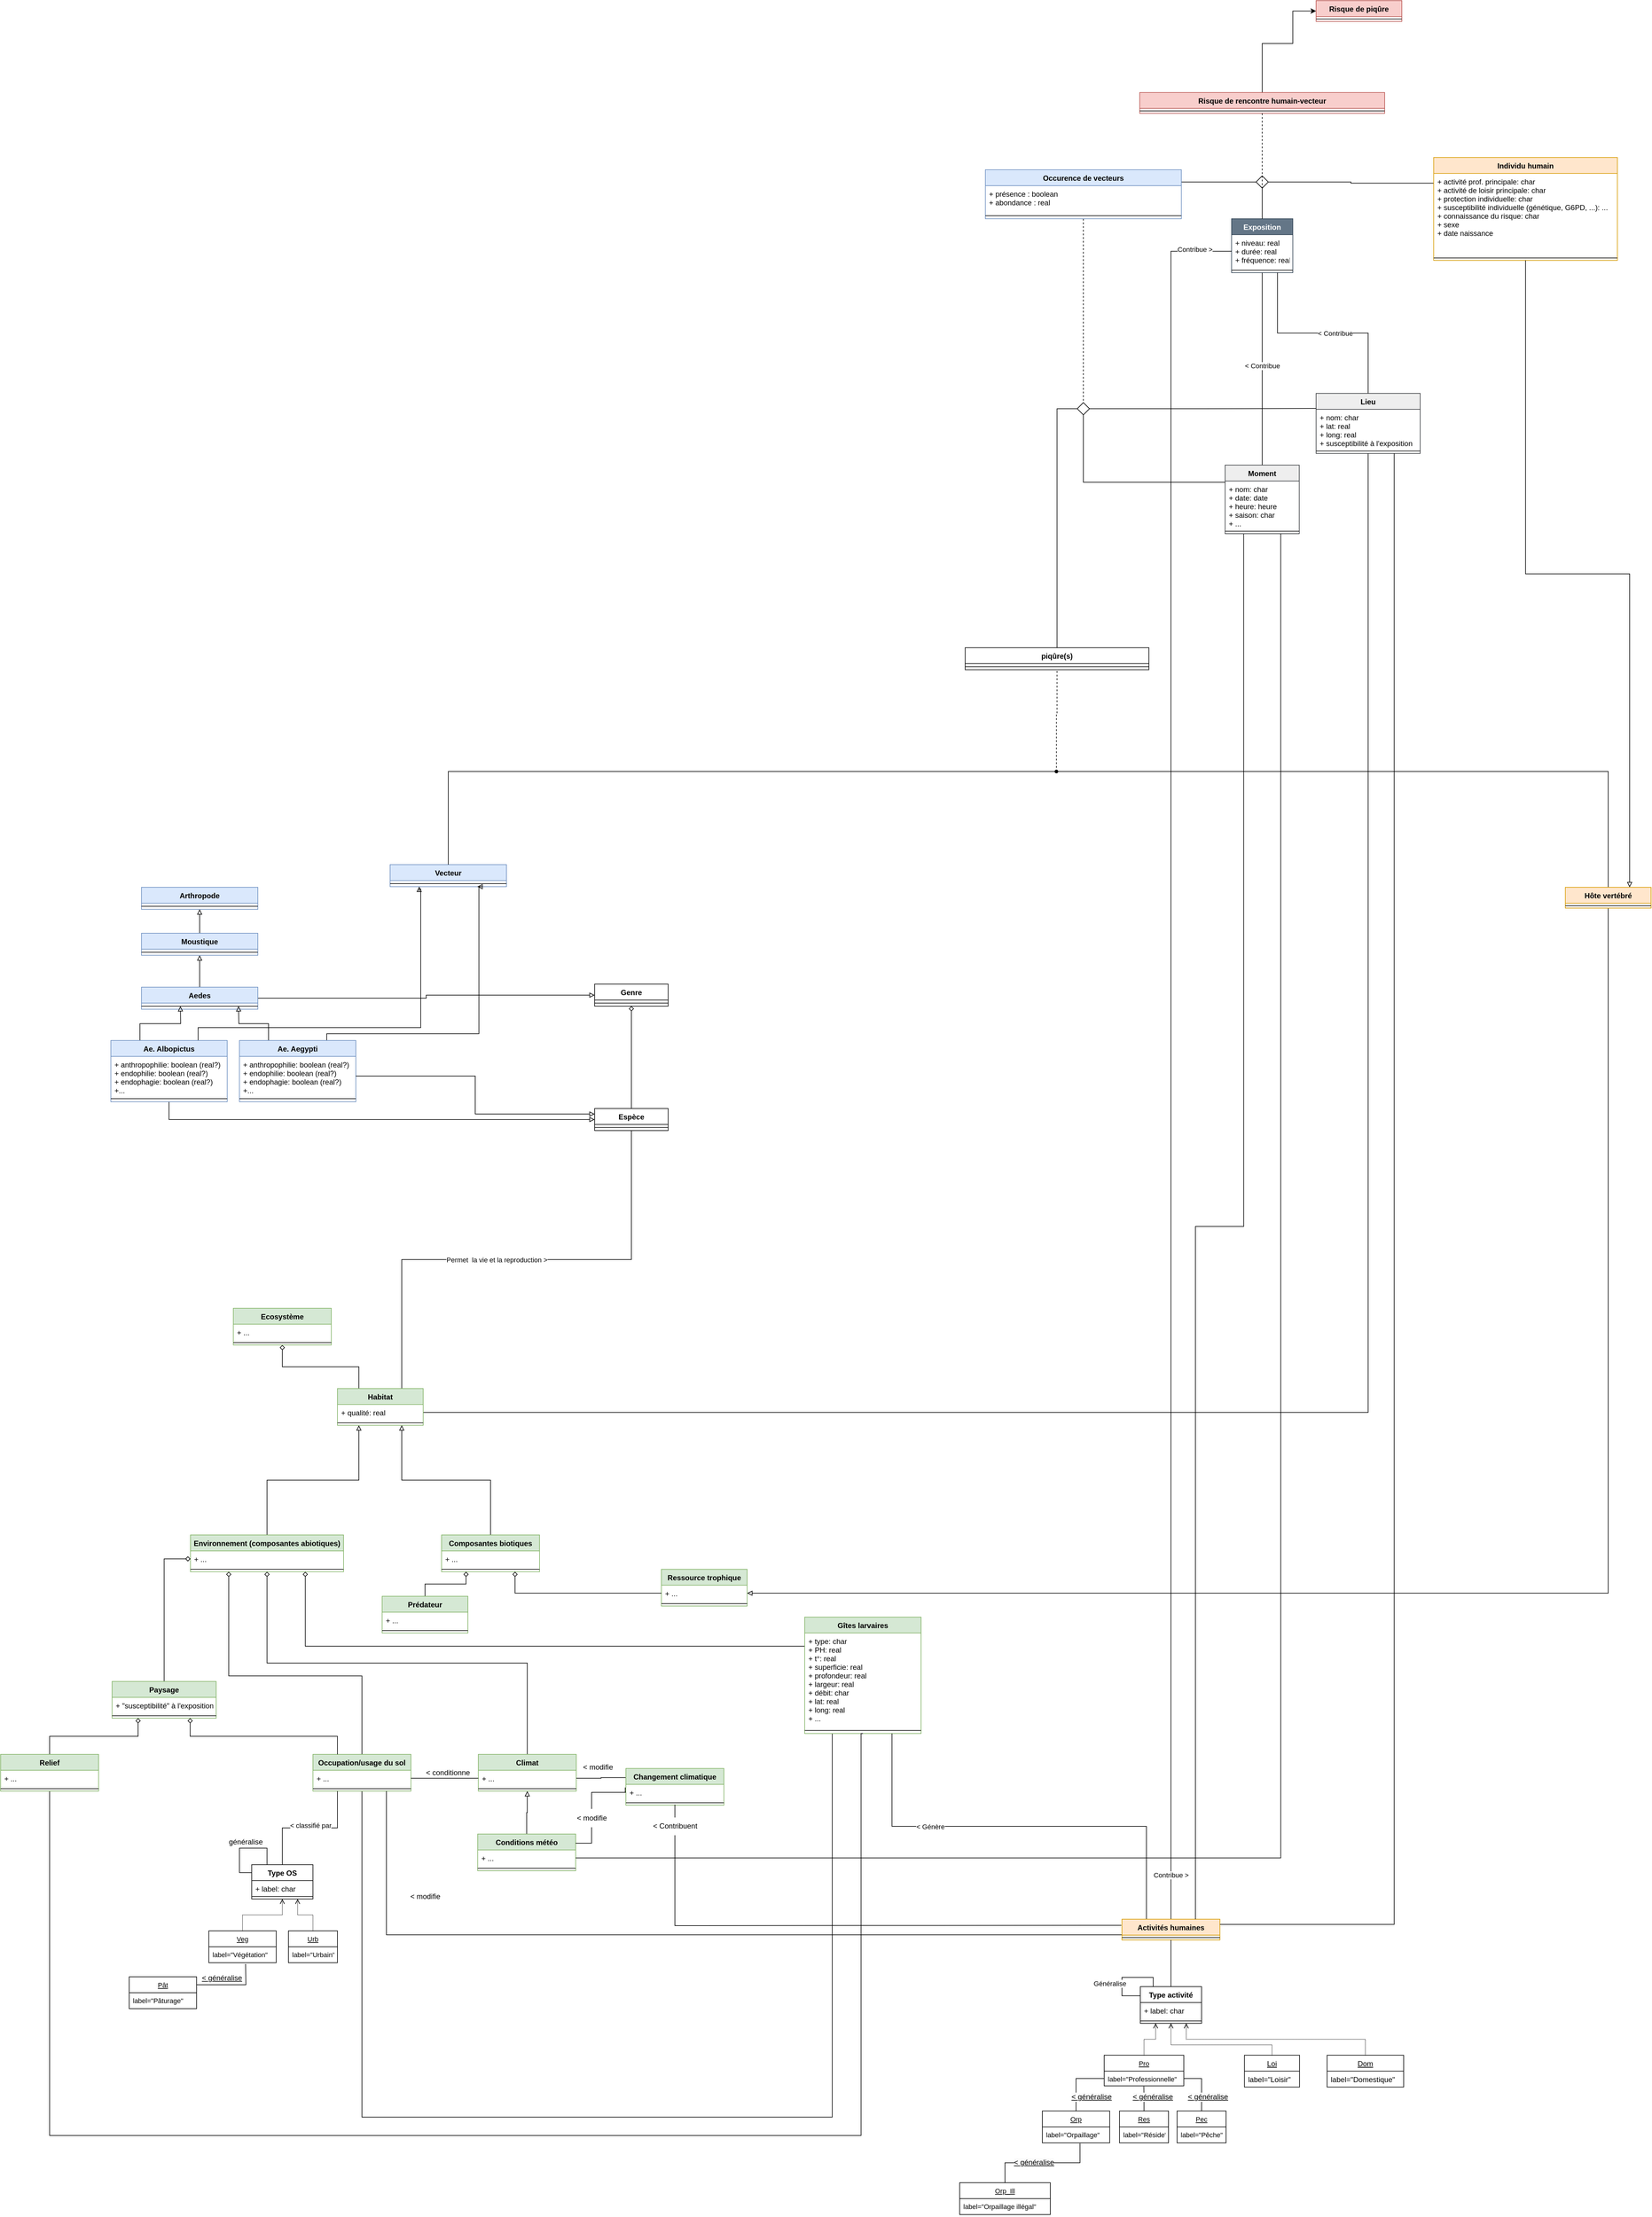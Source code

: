 <mxfile version="20.6.0" type="github">
  <diagram id="kBsvVx11HqB_BdpJZz5O" name="Page-1">
    <mxGraphModel dx="3454" dy="1031" grid="1" gridSize="10" guides="1" tooltips="1" connect="1" arrows="1" fold="1" page="1" pageScale="1" pageWidth="827" pageHeight="1169" math="0" shadow="0">
      <root>
        <mxCell id="0" />
        <mxCell id="1" parent="0" />
        <mxCell id="3ZzalH3yHNWKxI1yRY4I-15" style="edgeStyle=orthogonalEdgeStyle;rounded=0;orthogonalLoop=1;jettySize=auto;html=1;exitX=0.5;exitY=0;exitDx=0;exitDy=0;entryX=0;entryY=0.5;entryDx=0;entryDy=0;" edge="1" parent="1" source="3ZzalH3yHNWKxI1yRY4I-196" target="3ZzalH3yHNWKxI1yRY4I-3">
          <mxGeometry relative="1" as="geometry">
            <Array as="points">
              <mxPoint x="950" y="330" />
              <mxPoint x="1000" y="330" />
            </Array>
          </mxGeometry>
        </mxCell>
        <mxCell id="3ZzalH3yHNWKxI1yRY4I-3" value="Risque de piqûre" style="swimlane;fontStyle=1;align=center;verticalAlign=top;childLayout=stackLayout;horizontal=1;startSize=26;horizontalStack=0;resizeParent=1;resizeParentMax=0;resizeLast=0;collapsible=1;marginBottom=0;fillColor=#f8cecc;strokeColor=#b85450;" vertex="1" parent="1">
          <mxGeometry x="1038" y="260" width="140" height="34" as="geometry" />
        </mxCell>
        <mxCell id="3ZzalH3yHNWKxI1yRY4I-4" value="" style="line;strokeWidth=1;fillColor=none;align=left;verticalAlign=middle;spacingTop=-1;spacingLeft=3;spacingRight=3;rotatable=0;labelPosition=right;points=[];portConstraint=eastwest;" vertex="1" parent="3ZzalH3yHNWKxI1yRY4I-3">
          <mxGeometry y="26" width="140" height="8" as="geometry" />
        </mxCell>
        <mxCell id="3ZzalH3yHNWKxI1yRY4I-19" style="edgeStyle=orthogonalEdgeStyle;rounded=0;orthogonalLoop=1;jettySize=auto;html=1;entryX=0.5;entryY=0;entryDx=0;entryDy=0;fontSize=17;fontColor=#EA6B66;startArrow=none;startFill=0;endArrow=none;endFill=0;" edge="1" parent="1" source="3ZzalH3yHNWKxI1yRY4I-20" target="3ZzalH3yHNWKxI1yRY4I-262">
          <mxGeometry relative="1" as="geometry" />
        </mxCell>
        <mxCell id="3ZzalH3yHNWKxI1yRY4I-20" value="Exposition" style="swimlane;fontStyle=1;align=center;verticalAlign=top;childLayout=stackLayout;horizontal=1;startSize=26;horizontalStack=0;resizeParent=1;resizeParentMax=0;resizeLast=0;collapsible=1;marginBottom=0;fillColor=#647687;strokeColor=#314354;fontColor=#ffffff;" vertex="1" parent="1">
          <mxGeometry x="900" y="616" width="100" height="88" as="geometry">
            <mxRectangle x="600" y="310" width="90" height="26" as="alternateBounds" />
          </mxGeometry>
        </mxCell>
        <mxCell id="3ZzalH3yHNWKxI1yRY4I-21" value="+ niveau: real&#xa;+ durée: real&#xa;+ fréquence: real" style="text;align=left;verticalAlign=top;spacingLeft=4;spacingRight=4;overflow=hidden;rotatable=0;points=[[0,0.5],[1,0.5]];portConstraint=eastwest;" vertex="1" parent="3ZzalH3yHNWKxI1yRY4I-20">
          <mxGeometry y="26" width="100" height="54" as="geometry" />
        </mxCell>
        <mxCell id="3ZzalH3yHNWKxI1yRY4I-22" value="" style="line;strokeWidth=1;fillColor=none;align=left;verticalAlign=middle;spacingTop=-1;spacingLeft=3;spacingRight=3;rotatable=0;labelPosition=right;points=[];portConstraint=eastwest;" vertex="1" parent="3ZzalH3yHNWKxI1yRY4I-20">
          <mxGeometry y="80" width="100" height="8" as="geometry" />
        </mxCell>
        <mxCell id="3ZzalH3yHNWKxI1yRY4I-23" value="" style="rhombus;aspect=fixed;" vertex="1" parent="1">
          <mxGeometry x="940" y="546" width="20" height="20" as="geometry" />
        </mxCell>
        <mxCell id="3ZzalH3yHNWKxI1yRY4I-24" value="" style="endArrow=none;html=1;rounded=0;align=center;verticalAlign=bottom;labelBackgroundColor=none;exitX=1;exitY=0.25;exitDx=0;exitDy=0;edgeStyle=elbowEdgeStyle;" edge="1" parent="1" source="3ZzalH3yHNWKxI1yRY4I-266" target="3ZzalH3yHNWKxI1yRY4I-23">
          <mxGeometry relative="1" as="geometry">
            <mxPoint x="530" y="555.5" as="sourcePoint" />
          </mxGeometry>
        </mxCell>
        <mxCell id="3ZzalH3yHNWKxI1yRY4I-25" value="" style="endArrow=none;html=1;rounded=0;align=center;verticalAlign=bottom;labelBackgroundColor=none;entryX=0.5;entryY=0;entryDx=0;entryDy=0;edgeStyle=elbowEdgeStyle;elbow=vertical;" edge="1" parent="1" source="3ZzalH3yHNWKxI1yRY4I-23" target="3ZzalH3yHNWKxI1yRY4I-20">
          <mxGeometry relative="1" as="geometry">
            <mxPoint x="710" y="556" as="targetPoint" />
          </mxGeometry>
        </mxCell>
        <mxCell id="3ZzalH3yHNWKxI1yRY4I-26" style="edgeStyle=orthogonalEdgeStyle;rounded=0;orthogonalLoop=1;jettySize=auto;html=1;endArrow=none;endFill=0;entryX=1;entryY=0.5;entryDx=0;entryDy=0;exitX=0;exitY=0.25;exitDx=0;exitDy=0;" edge="1" parent="1" source="3ZzalH3yHNWKxI1yRY4I-27" target="3ZzalH3yHNWKxI1yRY4I-23">
          <mxGeometry relative="1" as="geometry">
            <mxPoint x="1652.0" y="555.5" as="targetPoint" />
            <mxPoint x="1230" y="576" as="sourcePoint" />
          </mxGeometry>
        </mxCell>
        <mxCell id="3ZzalH3yHNWKxI1yRY4I-27" value="Individu humain" style="swimlane;fontStyle=1;align=center;verticalAlign=top;childLayout=stackLayout;horizontal=1;startSize=26;horizontalStack=0;resizeParent=1;resizeParentMax=0;resizeLast=0;collapsible=1;marginBottom=0;fillColor=#ffe6cc;strokeColor=#d79b00;" vertex="1" parent="1">
          <mxGeometry x="1230" y="516" width="300" height="168" as="geometry" />
        </mxCell>
        <mxCell id="3ZzalH3yHNWKxI1yRY4I-28" value="+ activité prof. principale: char&#xa;+ activité de loisir principale: char&#xa;+ protection individuelle: char&#xa;+ susceptibilité individuelle (génétique, G6PD, ...): ...&#xa;+ connaissance du risque: char&#xa;+ sexe&#xa;+ date naissance" style="text;strokeColor=none;fillColor=none;align=left;verticalAlign=top;spacingLeft=4;spacingRight=4;overflow=hidden;rotatable=0;points=[[0,0.5],[1,0.5]];portConstraint=eastwest;" vertex="1" parent="3ZzalH3yHNWKxI1yRY4I-27">
          <mxGeometry y="26" width="300" height="134" as="geometry" />
        </mxCell>
        <mxCell id="3ZzalH3yHNWKxI1yRY4I-29" value="" style="line;strokeWidth=1;fillColor=none;align=left;verticalAlign=middle;spacingTop=-1;spacingLeft=3;spacingRight=3;rotatable=0;labelPosition=right;points=[];portConstraint=eastwest;" vertex="1" parent="3ZzalH3yHNWKxI1yRY4I-27">
          <mxGeometry y="160" width="300" height="8" as="geometry" />
        </mxCell>
        <mxCell id="3ZzalH3yHNWKxI1yRY4I-280" style="edgeStyle=orthogonalEdgeStyle;rounded=0;orthogonalLoop=1;jettySize=auto;html=1;exitX=0.5;exitY=0;exitDx=0;exitDy=0;entryX=0;entryY=0.5;entryDx=0;entryDy=0;endArrow=none;endFill=0;" edge="1" parent="1" source="3ZzalH3yHNWKxI1yRY4I-30" target="3ZzalH3yHNWKxI1yRY4I-271">
          <mxGeometry relative="1" as="geometry" />
        </mxCell>
        <mxCell id="3ZzalH3yHNWKxI1yRY4I-30" value="piqûre(s)" style="swimlane;fontStyle=1;align=center;verticalAlign=top;childLayout=stackLayout;horizontal=1;startSize=26;horizontalStack=0;resizeParent=1;resizeParentMax=0;resizeLast=0;collapsible=1;marginBottom=0;" vertex="1" parent="1">
          <mxGeometry x="465" y="1316" width="300" height="36" as="geometry" />
        </mxCell>
        <mxCell id="3ZzalH3yHNWKxI1yRY4I-31" value="" style="line;strokeWidth=1;fillColor=none;align=left;verticalAlign=middle;spacingTop=-1;spacingLeft=3;spacingRight=3;rotatable=0;labelPosition=right;points=[];portConstraint=eastwest;" vertex="1" parent="3ZzalH3yHNWKxI1yRY4I-30">
          <mxGeometry y="26" width="300" height="10" as="geometry" />
        </mxCell>
        <mxCell id="3ZzalH3yHNWKxI1yRY4I-36" style="edgeStyle=orthogonalEdgeStyle;rounded=0;orthogonalLoop=1;jettySize=auto;html=1;exitX=0.5;exitY=1;exitDx=0;exitDy=0;entryX=0.25;entryY=1;entryDx=0;entryDy=0;endArrow=none;endFill=0;" edge="1" parent="1" source="3ZzalH3yHNWKxI1yRY4I-38" target="3ZzalH3yHNWKxI1yRY4I-72">
          <mxGeometry relative="1" as="geometry">
            <Array as="points">
              <mxPoint x="-520" y="3714" />
              <mxPoint x="248" y="3714" />
            </Array>
          </mxGeometry>
        </mxCell>
        <mxCell id="3ZzalH3yHNWKxI1yRY4I-37" style="edgeStyle=orthogonalEdgeStyle;rounded=0;orthogonalLoop=1;jettySize=auto;html=1;exitX=0.5;exitY=0;exitDx=0;exitDy=0;entryX=0.25;entryY=1;entryDx=0;entryDy=0;endArrow=diamond;endFill=0;" edge="1" parent="1" source="3ZzalH3yHNWKxI1yRY4I-38" target="3ZzalH3yHNWKxI1yRY4I-140">
          <mxGeometry relative="1" as="geometry">
            <Array as="points">
              <mxPoint x="-520" y="2994" />
              <mxPoint x="-738" y="2994" />
            </Array>
          </mxGeometry>
        </mxCell>
        <mxCell id="3ZzalH3yHNWKxI1yRY4I-38" value="Occupation/usage du sol" style="swimlane;fontStyle=1;align=center;verticalAlign=top;childLayout=stackLayout;horizontal=1;startSize=26;horizontalStack=0;resizeParent=1;resizeParentMax=0;resizeLast=0;collapsible=1;marginBottom=0;fillColor=#d5e8d4;strokeColor=#82b366;" vertex="1" parent="1">
          <mxGeometry x="-600" y="3122" width="160" height="60" as="geometry">
            <mxRectangle x="320" y="370" width="90" height="26" as="alternateBounds" />
          </mxGeometry>
        </mxCell>
        <mxCell id="3ZzalH3yHNWKxI1yRY4I-39" value="+ ..." style="text;strokeColor=none;fillColor=none;align=left;verticalAlign=top;spacingLeft=4;spacingRight=4;overflow=hidden;rotatable=0;points=[[0,0.5],[1,0.5]];portConstraint=eastwest;" vertex="1" parent="3ZzalH3yHNWKxI1yRY4I-38">
          <mxGeometry y="26" width="160" height="26" as="geometry" />
        </mxCell>
        <mxCell id="3ZzalH3yHNWKxI1yRY4I-40" value="" style="line;strokeWidth=1;fillColor=none;align=left;verticalAlign=middle;spacingTop=-1;spacingLeft=3;spacingRight=3;rotatable=0;labelPosition=right;points=[];portConstraint=eastwest;" vertex="1" parent="3ZzalH3yHNWKxI1yRY4I-38">
          <mxGeometry y="52" width="160" height="8" as="geometry" />
        </mxCell>
        <mxCell id="3ZzalH3yHNWKxI1yRY4I-41" style="edgeStyle=orthogonalEdgeStyle;rounded=0;orthogonalLoop=1;jettySize=auto;html=1;exitX=0.5;exitY=0;exitDx=0;exitDy=0;entryX=0.5;entryY=1;entryDx=0;entryDy=0;endArrow=block;endFill=0;elbow=vertical;" edge="1" parent="1" source="3ZzalH3yHNWKxI1yRY4I-42" target="3ZzalH3yHNWKxI1yRY4I-46">
          <mxGeometry relative="1" as="geometry" />
        </mxCell>
        <mxCell id="3ZzalH3yHNWKxI1yRY4I-42" value="Conditions météo" style="swimlane;fontStyle=1;align=center;verticalAlign=top;childLayout=stackLayout;horizontal=1;startSize=26;horizontalStack=0;resizeParent=1;resizeParentMax=0;resizeLast=0;collapsible=1;marginBottom=0;fillColor=#d5e8d4;strokeColor=#82b366;" vertex="1" parent="1">
          <mxGeometry x="-331" y="3252" width="160" height="60" as="geometry">
            <mxRectangle x="320" y="370" width="90" height="26" as="alternateBounds" />
          </mxGeometry>
        </mxCell>
        <mxCell id="3ZzalH3yHNWKxI1yRY4I-43" value="+ ..." style="text;strokeColor=none;fillColor=none;align=left;verticalAlign=top;spacingLeft=4;spacingRight=4;overflow=hidden;rotatable=0;points=[[0,0.5],[1,0.5]];portConstraint=eastwest;" vertex="1" parent="3ZzalH3yHNWKxI1yRY4I-42">
          <mxGeometry y="26" width="160" height="26" as="geometry" />
        </mxCell>
        <mxCell id="3ZzalH3yHNWKxI1yRY4I-44" value="" style="line;strokeWidth=1;fillColor=none;align=left;verticalAlign=middle;spacingTop=-1;spacingLeft=3;spacingRight=3;rotatable=0;labelPosition=right;points=[];portConstraint=eastwest;" vertex="1" parent="3ZzalH3yHNWKxI1yRY4I-42">
          <mxGeometry y="52" width="160" height="8" as="geometry" />
        </mxCell>
        <mxCell id="3ZzalH3yHNWKxI1yRY4I-45" style="edgeStyle=orthogonalEdgeStyle;rounded=0;orthogonalLoop=1;jettySize=auto;html=1;exitX=0.5;exitY=0;exitDx=0;exitDy=0;entryX=0.5;entryY=1;entryDx=0;entryDy=0;endArrow=diamond;endFill=0;" edge="1" parent="1" source="3ZzalH3yHNWKxI1yRY4I-46" target="3ZzalH3yHNWKxI1yRY4I-140">
          <mxGeometry relative="1" as="geometry" />
        </mxCell>
        <mxCell id="3ZzalH3yHNWKxI1yRY4I-46" value="Climat" style="swimlane;fontStyle=1;align=center;verticalAlign=top;childLayout=stackLayout;horizontal=1;startSize=26;horizontalStack=0;resizeParent=1;resizeParentMax=0;resizeLast=0;collapsible=1;marginBottom=0;fillColor=#d5e8d4;strokeColor=#82b366;" vertex="1" parent="1">
          <mxGeometry x="-330" y="3122" width="160" height="60" as="geometry">
            <mxRectangle x="320" y="370" width="90" height="26" as="alternateBounds" />
          </mxGeometry>
        </mxCell>
        <mxCell id="3ZzalH3yHNWKxI1yRY4I-47" value="+ ..." style="text;strokeColor=none;fillColor=none;align=left;verticalAlign=top;spacingLeft=4;spacingRight=4;overflow=hidden;rotatable=0;points=[[0,0.5],[1,0.5]];portConstraint=eastwest;" vertex="1" parent="3ZzalH3yHNWKxI1yRY4I-46">
          <mxGeometry y="26" width="160" height="26" as="geometry" />
        </mxCell>
        <mxCell id="3ZzalH3yHNWKxI1yRY4I-48" value="" style="line;strokeWidth=1;fillColor=none;align=left;verticalAlign=middle;spacingTop=-1;spacingLeft=3;spacingRight=3;rotatable=0;labelPosition=right;points=[];portConstraint=eastwest;" vertex="1" parent="3ZzalH3yHNWKxI1yRY4I-46">
          <mxGeometry y="52" width="160" height="8" as="geometry" />
        </mxCell>
        <mxCell id="3ZzalH3yHNWKxI1yRY4I-49" style="edgeStyle=orthogonalEdgeStyle;rounded=0;orthogonalLoop=1;jettySize=auto;html=1;exitDx=0;exitDy=0;entryX=0.5;entryY=0;entryDx=0;entryDy=0;endArrow=none;endFill=0;startArrow=none;" edge="1" parent="1" source="3ZzalH3yHNWKxI1yRY4I-259" target="3ZzalH3yHNWKxI1yRY4I-206">
          <mxGeometry relative="1" as="geometry" />
        </mxCell>
        <mxCell id="3ZzalH3yHNWKxI1yRY4I-51" value="Vecteur" style="swimlane;fontStyle=1;align=center;verticalAlign=top;childLayout=stackLayout;horizontal=1;startSize=26;horizontalStack=0;resizeParent=1;resizeParentMax=0;resizeLast=0;collapsible=1;marginBottom=0;fillColor=#dae8fc;strokeColor=#6c8ebf;" vertex="1" parent="1">
          <mxGeometry x="-474" y="1670" width="190" height="36" as="geometry" />
        </mxCell>
        <mxCell id="3ZzalH3yHNWKxI1yRY4I-52" value="" style="line;strokeWidth=1;fillColor=none;align=left;verticalAlign=middle;spacingTop=-1;spacingLeft=3;spacingRight=3;rotatable=0;labelPosition=right;points=[];portConstraint=eastwest;" vertex="1" parent="3ZzalH3yHNWKxI1yRY4I-51">
          <mxGeometry y="26" width="190" height="10" as="geometry" />
        </mxCell>
        <mxCell id="3ZzalH3yHNWKxI1yRY4I-54" style="edgeStyle=orthogonalEdgeStyle;rounded=0;orthogonalLoop=1;jettySize=auto;html=1;entryX=0;entryY=0.5;entryDx=0;entryDy=0;endArrow=block;endFill=0;exitX=1;exitY=0.5;exitDx=0;exitDy=0;" edge="1" parent="1" source="3ZzalH3yHNWKxI1yRY4I-58" target="3ZzalH3yHNWKxI1yRY4I-212">
          <mxGeometry relative="1" as="geometry">
            <mxPoint x="-674" y="1883" as="sourcePoint" />
          </mxGeometry>
        </mxCell>
        <mxCell id="3ZzalH3yHNWKxI1yRY4I-57" style="edgeStyle=orthogonalEdgeStyle;rounded=0;orthogonalLoop=1;jettySize=auto;html=1;exitX=0.5;exitY=0;exitDx=0;exitDy=0;endArrow=block;endFill=0;entryX=0.5;entryY=1;entryDx=0;entryDy=0;" edge="1" parent="1" source="3ZzalH3yHNWKxI1yRY4I-58" target="3ZzalH3yHNWKxI1yRY4I-221">
          <mxGeometry relative="1" as="geometry">
            <mxPoint x="-1160" y="1742" as="targetPoint" />
          </mxGeometry>
        </mxCell>
        <mxCell id="3ZzalH3yHNWKxI1yRY4I-58" value="Aedes" style="swimlane;fontStyle=1;align=center;verticalAlign=top;childLayout=stackLayout;horizontal=1;startSize=26;horizontalStack=0;resizeParent=1;resizeParentMax=0;resizeLast=0;collapsible=1;marginBottom=0;fillColor=#dae8fc;strokeColor=#6c8ebf;" vertex="1" parent="1">
          <mxGeometry x="-880" y="1870" width="190" height="36" as="geometry" />
        </mxCell>
        <mxCell id="3ZzalH3yHNWKxI1yRY4I-59" value="" style="line;strokeWidth=1;fillColor=none;align=left;verticalAlign=middle;spacingTop=-1;spacingLeft=3;spacingRight=3;rotatable=0;labelPosition=right;points=[];portConstraint=eastwest;" vertex="1" parent="3ZzalH3yHNWKxI1yRY4I-58">
          <mxGeometry y="26" width="190" height="10" as="geometry" />
        </mxCell>
        <mxCell id="3ZzalH3yHNWKxI1yRY4I-60" style="edgeStyle=orthogonalEdgeStyle;rounded=0;orthogonalLoop=1;jettySize=auto;html=1;exitX=0.25;exitY=0;exitDx=0;exitDy=0;entryX=0.25;entryY=1;entryDx=0;entryDy=0;endArrow=block;endFill=0;" edge="1" parent="1" source="3ZzalH3yHNWKxI1yRY4I-63">
          <mxGeometry relative="1" as="geometry">
            <mxPoint x="-816.5" y="1901.0" as="targetPoint" />
          </mxGeometry>
        </mxCell>
        <mxCell id="3ZzalH3yHNWKxI1yRY4I-61" style="edgeStyle=orthogonalEdgeStyle;rounded=0;orthogonalLoop=1;jettySize=auto;html=1;entryX=0;entryY=0.5;entryDx=0;entryDy=0;endArrow=block;endFill=0;exitX=0.5;exitY=1;exitDx=0;exitDy=0;" edge="1" parent="1" source="3ZzalH3yHNWKxI1yRY4I-63" target="3ZzalH3yHNWKxI1yRY4I-215">
          <mxGeometry relative="1" as="geometry" />
        </mxCell>
        <mxCell id="3ZzalH3yHNWKxI1yRY4I-62" style="edgeStyle=orthogonalEdgeStyle;rounded=0;orthogonalLoop=1;jettySize=auto;html=1;exitX=0.75;exitY=0;exitDx=0;exitDy=0;endArrow=block;endFill=0;entryX=0.25;entryY=1;entryDx=0;entryDy=0;" edge="1" parent="1" source="3ZzalH3yHNWKxI1yRY4I-63" target="3ZzalH3yHNWKxI1yRY4I-51">
          <mxGeometry relative="1" as="geometry">
            <mxPoint x="-480" y="1756" as="targetPoint" />
            <Array as="points">
              <mxPoint x="-787" y="1936" />
              <mxPoint x="-424" y="1936" />
              <mxPoint x="-424" y="1710" />
              <mxPoint x="-427" y="1710" />
            </Array>
          </mxGeometry>
        </mxCell>
        <mxCell id="3ZzalH3yHNWKxI1yRY4I-63" value="Ae. Albopictus" style="swimlane;fontStyle=1;align=center;verticalAlign=top;childLayout=stackLayout;horizontal=1;startSize=26;horizontalStack=0;resizeParent=1;resizeParentMax=0;resizeLast=0;collapsible=1;marginBottom=0;fillColor=#dae8fc;strokeColor=#6c8ebf;" vertex="1" parent="1">
          <mxGeometry x="-930" y="1957" width="190" height="100" as="geometry" />
        </mxCell>
        <mxCell id="3ZzalH3yHNWKxI1yRY4I-64" value="+ anthropophilie: boolean (real?)&#xa;+ endophilie: boolean (real?)&#xa;+ endophagie: boolean (real?)&#xa;+..." style="text;strokeColor=none;fillColor=none;align=left;verticalAlign=top;spacingLeft=4;spacingRight=4;overflow=hidden;rotatable=0;points=[[0,0.5],[1,0.5]];portConstraint=eastwest;" vertex="1" parent="3ZzalH3yHNWKxI1yRY4I-63">
          <mxGeometry y="26" width="190" height="64" as="geometry" />
        </mxCell>
        <mxCell id="3ZzalH3yHNWKxI1yRY4I-65" value="" style="line;strokeWidth=1;fillColor=none;align=left;verticalAlign=middle;spacingTop=-1;spacingLeft=3;spacingRight=3;rotatable=0;labelPosition=right;points=[];portConstraint=eastwest;" vertex="1" parent="3ZzalH3yHNWKxI1yRY4I-63">
          <mxGeometry y="90" width="190" height="10" as="geometry" />
        </mxCell>
        <mxCell id="3ZzalH3yHNWKxI1yRY4I-66" style="edgeStyle=orthogonalEdgeStyle;rounded=0;orthogonalLoop=1;jettySize=auto;html=1;exitX=0.25;exitY=0;exitDx=0;exitDy=0;entryX=0.75;entryY=1;entryDx=0;entryDy=0;endArrow=block;endFill=0;" edge="1" parent="1" source="3ZzalH3yHNWKxI1yRY4I-68">
          <mxGeometry relative="1" as="geometry">
            <mxPoint x="-721.5" y="1901.0" as="targetPoint" />
          </mxGeometry>
        </mxCell>
        <mxCell id="3ZzalH3yHNWKxI1yRY4I-67" style="edgeStyle=orthogonalEdgeStyle;rounded=0;orthogonalLoop=1;jettySize=auto;html=1;exitX=0.75;exitY=0;exitDx=0;exitDy=0;entryX=0.75;entryY=1;entryDx=0;entryDy=0;endArrow=block;endFill=0;" edge="1" parent="1" source="3ZzalH3yHNWKxI1yRY4I-68" target="3ZzalH3yHNWKxI1yRY4I-51">
          <mxGeometry relative="1" as="geometry">
            <Array as="points">
              <mxPoint x="-577" y="1946" />
              <mxPoint x="-329" y="1946" />
            </Array>
          </mxGeometry>
        </mxCell>
        <mxCell id="3ZzalH3yHNWKxI1yRY4I-68" value="Ae. Aegypti" style="swimlane;fontStyle=1;align=center;verticalAlign=top;childLayout=stackLayout;horizontal=1;startSize=26;horizontalStack=0;resizeParent=1;resizeParentMax=0;resizeLast=0;collapsible=1;marginBottom=0;fillColor=#dae8fc;strokeColor=#6c8ebf;" vertex="1" parent="1">
          <mxGeometry x="-720" y="1957" width="190" height="100" as="geometry" />
        </mxCell>
        <mxCell id="3ZzalH3yHNWKxI1yRY4I-69" value="+ anthropophilie: boolean (real?)&#xa;+ endophilie: boolean (real?)&#xa;+ endophagie: boolean (real?)&#xa;+..." style="text;strokeColor=none;fillColor=none;align=left;verticalAlign=top;spacingLeft=4;spacingRight=4;overflow=hidden;rotatable=0;points=[[0,0.5],[1,0.5]];portConstraint=eastwest;" vertex="1" parent="3ZzalH3yHNWKxI1yRY4I-68">
          <mxGeometry y="26" width="190" height="64" as="geometry" />
        </mxCell>
        <mxCell id="3ZzalH3yHNWKxI1yRY4I-70" value="" style="line;strokeWidth=1;fillColor=none;align=left;verticalAlign=middle;spacingTop=-1;spacingLeft=3;spacingRight=3;rotatable=0;labelPosition=right;points=[];portConstraint=eastwest;" vertex="1" parent="3ZzalH3yHNWKxI1yRY4I-68">
          <mxGeometry y="90" width="190" height="10" as="geometry" />
        </mxCell>
        <mxCell id="3ZzalH3yHNWKxI1yRY4I-71" style="edgeStyle=orthogonalEdgeStyle;rounded=0;orthogonalLoop=1;jettySize=auto;html=1;endArrow=diamond;endFill=0;entryX=0.75;entryY=1;entryDx=0;entryDy=0;exitX=0;exitY=0.25;exitDx=0;exitDy=0;" edge="1" parent="1" source="3ZzalH3yHNWKxI1yRY4I-72" target="3ZzalH3yHNWKxI1yRY4I-140">
          <mxGeometry relative="1" as="geometry">
            <mxPoint x="-570" y="2874" as="targetPoint" />
            <mxPoint x="180" y="2895" as="sourcePoint" />
          </mxGeometry>
        </mxCell>
        <mxCell id="3ZzalH3yHNWKxI1yRY4I-72" value="Gîtes larvaires" style="swimlane;fontStyle=1;align=center;verticalAlign=top;childLayout=stackLayout;horizontal=1;startSize=26;horizontalStack=0;resizeParent=1;resizeParentMax=0;resizeLast=0;collapsible=1;marginBottom=0;fillColor=#d5e8d4;strokeColor=#82b366;" vertex="1" parent="1">
          <mxGeometry x="203" y="2898" width="190" height="190" as="geometry" />
        </mxCell>
        <mxCell id="3ZzalH3yHNWKxI1yRY4I-73" value="+ type: char&#xa;+ PH: real&#xa;+ t°: real&#xa;+ superficie: real&#xa;+ profondeur: real&#xa;+ largeur: real&#xa;+ débit: char&#xa;+ lat: real&#xa;+ long: real&#xa;+ ..." style="text;strokeColor=none;fillColor=none;align=left;verticalAlign=top;spacingLeft=4;spacingRight=4;overflow=hidden;rotatable=0;points=[[0,0.5],[1,0.5]];portConstraint=eastwest;" vertex="1" parent="3ZzalH3yHNWKxI1yRY4I-72">
          <mxGeometry y="26" width="190" height="154" as="geometry" />
        </mxCell>
        <mxCell id="3ZzalH3yHNWKxI1yRY4I-74" value="" style="line;strokeWidth=1;fillColor=none;align=left;verticalAlign=middle;spacingTop=-1;spacingLeft=3;spacingRight=3;rotatable=0;labelPosition=right;points=[];portConstraint=eastwest;" vertex="1" parent="3ZzalH3yHNWKxI1yRY4I-72">
          <mxGeometry y="180" width="190" height="10" as="geometry" />
        </mxCell>
        <mxCell id="3ZzalH3yHNWKxI1yRY4I-75" style="edgeStyle=orthogonalEdgeStyle;rounded=0;orthogonalLoop=1;jettySize=auto;html=1;exitX=0;exitY=0.75;exitDx=0;exitDy=0;entryX=0.75;entryY=1;entryDx=0;entryDy=0;endArrow=none;endFill=0;" edge="1" parent="1" source="3ZzalH3yHNWKxI1yRY4I-80" target="3ZzalH3yHNWKxI1yRY4I-38">
          <mxGeometry relative="1" as="geometry">
            <mxPoint x="721" y="3430" as="sourcePoint" />
          </mxGeometry>
        </mxCell>
        <mxCell id="3ZzalH3yHNWKxI1yRY4I-76" style="edgeStyle=orthogonalEdgeStyle;rounded=0;orthogonalLoop=1;jettySize=auto;html=1;exitX=0.5;exitY=0;exitDx=0;exitDy=0;endArrow=none;endFill=0;entryX=0;entryY=0.5;entryDx=0;entryDy=0;" edge="1" parent="1" source="3ZzalH3yHNWKxI1yRY4I-80" target="3ZzalH3yHNWKxI1yRY4I-21">
          <mxGeometry relative="1" as="geometry">
            <mxPoint x="1095" y="884" as="targetPoint" />
          </mxGeometry>
        </mxCell>
        <mxCell id="3ZzalH3yHNWKxI1yRY4I-77" value="Contribue &amp;gt;" style="edgeLabel;html=1;align=center;verticalAlign=middle;resizable=0;points=[];" vertex="1" connectable="0" parent="3ZzalH3yHNWKxI1yRY4I-76">
          <mxGeometry x="-0.949" relative="1" as="geometry">
            <mxPoint as="offset" />
          </mxGeometry>
        </mxCell>
        <mxCell id="3ZzalH3yHNWKxI1yRY4I-78" style="edgeStyle=orthogonalEdgeStyle;rounded=0;orthogonalLoop=1;jettySize=auto;html=1;exitX=0.25;exitY=0;exitDx=0;exitDy=0;entryX=0.75;entryY=1;entryDx=0;entryDy=0;startArrow=none;startFill=0;endArrow=none;endFill=0;" edge="1" parent="1" source="3ZzalH3yHNWKxI1yRY4I-80" target="3ZzalH3yHNWKxI1yRY4I-72">
          <mxGeometry relative="1" as="geometry" />
        </mxCell>
        <mxCell id="3ZzalH3yHNWKxI1yRY4I-79" value="&amp;lt; Génère" style="edgeLabel;html=1;align=center;verticalAlign=middle;resizable=0;points=[];" vertex="1" connectable="0" parent="3ZzalH3yHNWKxI1yRY4I-78">
          <mxGeometry x="0.403" relative="1" as="geometry">
            <mxPoint x="-1" as="offset" />
          </mxGeometry>
        </mxCell>
        <mxCell id="3ZzalH3yHNWKxI1yRY4I-80" value="Activités humaines" style="swimlane;fontStyle=1;align=center;verticalAlign=top;childLayout=stackLayout;horizontal=1;startSize=26;horizontalStack=0;resizeParent=1;resizeParentMax=0;resizeLast=0;collapsible=1;marginBottom=0;fillColor=#ffe6cc;strokeColor=#d79b00;" vertex="1" parent="1">
          <mxGeometry x="721" y="3391" width="160" height="34" as="geometry">
            <mxRectangle x="320" y="370" width="90" height="26" as="alternateBounds" />
          </mxGeometry>
        </mxCell>
        <mxCell id="3ZzalH3yHNWKxI1yRY4I-81" value="" style="line;strokeWidth=1;fillColor=none;align=left;verticalAlign=middle;spacingTop=-1;spacingLeft=3;spacingRight=3;rotatable=0;labelPosition=right;points=[];portConstraint=eastwest;" vertex="1" parent="3ZzalH3yHNWKxI1yRY4I-80">
          <mxGeometry y="26" width="160" height="8" as="geometry" />
        </mxCell>
        <mxCell id="3ZzalH3yHNWKxI1yRY4I-82" value="&amp;lt; modifie" style="text;html=1;align=center;verticalAlign=middle;resizable=0;points=[];autosize=1;strokeColor=none;fillColor=none;" vertex="1" parent="1">
          <mxGeometry x="-170" y="3128" width="70" height="30" as="geometry" />
        </mxCell>
        <mxCell id="3ZzalH3yHNWKxI1yRY4I-83" style="edgeStyle=orthogonalEdgeStyle;rounded=0;orthogonalLoop=1;jettySize=auto;html=1;exitX=0;exitY=0.5;exitDx=0;exitDy=0;entryX=1;entryY=0.5;entryDx=0;entryDy=0;endArrow=none;endFill=0;" edge="1" parent="1" source="3ZzalH3yHNWKxI1yRY4I-47" target="3ZzalH3yHNWKxI1yRY4I-39">
          <mxGeometry relative="1" as="geometry" />
        </mxCell>
        <mxCell id="3ZzalH3yHNWKxI1yRY4I-84" value="&amp;lt; conditionne" style="text;html=1;align=center;verticalAlign=middle;resizable=0;points=[];autosize=1;strokeColor=none;fillColor=none;" vertex="1" parent="1">
          <mxGeometry x="-430" y="3137" width="100" height="30" as="geometry" />
        </mxCell>
        <mxCell id="3ZzalH3yHNWKxI1yRY4I-85" value="&amp;lt; modifie" style="text;html=1;align=center;verticalAlign=middle;resizable=0;points=[];autosize=1;strokeColor=none;fillColor=none;" vertex="1" parent="1">
          <mxGeometry x="-452" y="3339" width="70" height="30" as="geometry" />
        </mxCell>
        <mxCell id="3ZzalH3yHNWKxI1yRY4I-86" style="edgeStyle=orthogonalEdgeStyle;shape=connector;rounded=0;orthogonalLoop=1;jettySize=auto;html=1;entryX=0.5;entryY=0;entryDx=0;entryDy=0;labelBackgroundColor=default;fontFamily=Helvetica;fontSize=11;fontColor=default;endArrow=none;endFill=0;strokeColor=default;exitX=0.25;exitY=1;exitDx=0;exitDy=0;" edge="1" parent="1" source="3ZzalH3yHNWKxI1yRY4I-38" target="3ZzalH3yHNWKxI1yRY4I-89">
          <mxGeometry relative="1" as="geometry">
            <mxPoint x="-590" y="3392" as="sourcePoint" />
          </mxGeometry>
        </mxCell>
        <mxCell id="3ZzalH3yHNWKxI1yRY4I-87" value="&amp;lt; classifié par" style="edgeLabel;html=1;align=center;verticalAlign=middle;resizable=0;points=[];fontSize=11;fontFamily=Helvetica;fontColor=default;" vertex="1" connectable="0" parent="3ZzalH3yHNWKxI1yRY4I-86">
          <mxGeometry x="0.234" relative="1" as="geometry">
            <mxPoint x="25" y="-4" as="offset" />
          </mxGeometry>
        </mxCell>
        <mxCell id="3ZzalH3yHNWKxI1yRY4I-88" style="edgeStyle=orthogonalEdgeStyle;rounded=0;orthogonalLoop=1;jettySize=auto;html=1;exitX=0.25;exitY=0;exitDx=0;exitDy=0;endArrow=none;endFill=0;entryX=0;entryY=0.232;entryDx=0;entryDy=0;entryPerimeter=0;" edge="1" parent="1" source="3ZzalH3yHNWKxI1yRY4I-89" target="3ZzalH3yHNWKxI1yRY4I-89">
          <mxGeometry relative="1" as="geometry">
            <mxPoint x="-720" y="3305" as="targetPoint" />
            <Array as="points">
              <mxPoint x="-675" y="3275" />
              <mxPoint x="-720" y="3275" />
              <mxPoint x="-720" y="3315" />
            </Array>
          </mxGeometry>
        </mxCell>
        <mxCell id="3ZzalH3yHNWKxI1yRY4I-89" value="Type OS" style="swimlane;fontStyle=1;align=center;verticalAlign=top;childLayout=stackLayout;horizontal=1;startSize=26;horizontalStack=0;resizeParent=1;resizeParentMax=0;resizeLast=0;collapsible=1;marginBottom=0;" vertex="1" parent="1">
          <mxGeometry x="-700" y="3302" width="100" height="56" as="geometry" />
        </mxCell>
        <mxCell id="3ZzalH3yHNWKxI1yRY4I-90" value="+ label: char" style="text;strokeColor=none;fillColor=none;align=left;verticalAlign=top;spacingLeft=4;spacingRight=4;overflow=hidden;rotatable=0;points=[[0,0.5],[1,0.5]];portConstraint=eastwest;" vertex="1" parent="3ZzalH3yHNWKxI1yRY4I-89">
          <mxGeometry y="26" width="100" height="22" as="geometry" />
        </mxCell>
        <mxCell id="3ZzalH3yHNWKxI1yRY4I-91" value="" style="line;strokeWidth=1;fillColor=none;align=left;verticalAlign=middle;spacingTop=-1;spacingLeft=3;spacingRight=3;rotatable=0;labelPosition=right;points=[];portConstraint=eastwest;" vertex="1" parent="3ZzalH3yHNWKxI1yRY4I-89">
          <mxGeometry y="48" width="100" height="8" as="geometry" />
        </mxCell>
        <mxCell id="3ZzalH3yHNWKxI1yRY4I-92" style="edgeStyle=orthogonalEdgeStyle;shape=connector;rounded=0;orthogonalLoop=1;jettySize=auto;html=1;entryX=0.5;entryY=1;entryDx=0;entryDy=0;labelBackgroundColor=default;fontFamily=Helvetica;fontSize=11;fontColor=default;endArrow=open;endFill=0;strokeColor=default;dashed=1;dashPattern=1 1;" edge="1" parent="1" source="3ZzalH3yHNWKxI1yRY4I-93" target="3ZzalH3yHNWKxI1yRY4I-89">
          <mxGeometry relative="1" as="geometry" />
        </mxCell>
        <mxCell id="3ZzalH3yHNWKxI1yRY4I-93" value="Veg" style="swimlane;fontStyle=4;childLayout=stackLayout;horizontal=1;startSize=26;fillColor=none;horizontalStack=0;resizeParent=1;resizeParentMax=0;resizeLast=0;collapsible=1;marginBottom=0;fontFamily=Helvetica;fontSize=11;fontColor=default;" vertex="1" parent="1">
          <mxGeometry x="-770" y="3410" width="110" height="52" as="geometry">
            <mxRectangle x="610" y="510" width="40" height="26" as="alternateBounds" />
          </mxGeometry>
        </mxCell>
        <mxCell id="3ZzalH3yHNWKxI1yRY4I-94" value="label=&quot;Végétation&quot;" style="text;strokeColor=none;fillColor=none;align=left;verticalAlign=top;spacingLeft=4;spacingRight=4;overflow=hidden;rotatable=0;points=[[0,0.5],[1,0.5]];portConstraint=eastwest;fontFamily=Helvetica;fontSize=11;fontColor=default;" vertex="1" parent="3ZzalH3yHNWKxI1yRY4I-93">
          <mxGeometry y="26" width="110" height="26" as="geometry" />
        </mxCell>
        <mxCell id="3ZzalH3yHNWKxI1yRY4I-95" style="edgeStyle=orthogonalEdgeStyle;shape=connector;rounded=0;orthogonalLoop=1;jettySize=auto;html=1;entryX=0.75;entryY=1;entryDx=0;entryDy=0;labelBackgroundColor=default;fontFamily=Helvetica;fontSize=11;fontColor=default;endArrow=open;endFill=0;strokeColor=default;dashed=1;dashPattern=1 1;" edge="1" parent="1" source="3ZzalH3yHNWKxI1yRY4I-96" target="3ZzalH3yHNWKxI1yRY4I-89">
          <mxGeometry relative="1" as="geometry" />
        </mxCell>
        <mxCell id="3ZzalH3yHNWKxI1yRY4I-96" value="Urb" style="swimlane;fontStyle=4;childLayout=stackLayout;horizontal=1;startSize=26;fillColor=none;horizontalStack=0;resizeParent=1;resizeParentMax=0;resizeLast=0;collapsible=1;marginBottom=0;fontFamily=Helvetica;fontSize=11;fontColor=default;" vertex="1" parent="1">
          <mxGeometry x="-640" y="3410" width="80" height="52" as="geometry">
            <mxRectangle x="610" y="510" width="40" height="26" as="alternateBounds" />
          </mxGeometry>
        </mxCell>
        <mxCell id="3ZzalH3yHNWKxI1yRY4I-97" value="label=&quot;Urbain&quot;" style="text;strokeColor=none;fillColor=none;align=left;verticalAlign=top;spacingLeft=4;spacingRight=4;overflow=hidden;rotatable=0;points=[[0,0.5],[1,0.5]];portConstraint=eastwest;fontFamily=Helvetica;fontSize=11;fontColor=default;" vertex="1" parent="3ZzalH3yHNWKxI1yRY4I-96">
          <mxGeometry y="26" width="80" height="26" as="geometry" />
        </mxCell>
        <mxCell id="3ZzalH3yHNWKxI1yRY4I-136" style="edgeStyle=orthogonalEdgeStyle;rounded=0;orthogonalLoop=1;jettySize=auto;html=1;endArrow=none;endFill=0;entryX=0.5;entryY=1;entryDx=0;entryDy=0;exitX=0.75;exitY=0;exitDx=0;exitDy=0;" edge="1" parent="1" source="3ZzalH3yHNWKxI1yRY4I-183" target="3ZzalH3yHNWKxI1yRY4I-215">
          <mxGeometry relative="1" as="geometry">
            <mxPoint x="-470" y="1634" as="targetPoint" />
          </mxGeometry>
        </mxCell>
        <mxCell id="3ZzalH3yHNWKxI1yRY4I-137" value="Permet&amp;nbsp; la vie et la reproduction &amp;gt;" style="edgeLabel;html=1;align=center;verticalAlign=middle;resizable=0;points=[];" vertex="1" connectable="0" parent="3ZzalH3yHNWKxI1yRY4I-136">
          <mxGeometry x="-0.277" y="4" relative="1" as="geometry">
            <mxPoint x="77" y="4" as="offset" />
          </mxGeometry>
        </mxCell>
        <mxCell id="3ZzalH3yHNWKxI1yRY4I-138" style="edgeStyle=orthogonalEdgeStyle;rounded=0;orthogonalLoop=1;jettySize=auto;html=1;exitX=0.5;exitY=0;exitDx=0;exitDy=0;entryX=0.25;entryY=1;entryDx=0;entryDy=0;endArrow=block;endFill=0;" edge="1" parent="1" source="3ZzalH3yHNWKxI1yRY4I-140" target="3ZzalH3yHNWKxI1yRY4I-183">
          <mxGeometry relative="1" as="geometry">
            <mxPoint x="-450" y="2654" as="targetPoint" />
          </mxGeometry>
        </mxCell>
        <mxCell id="3ZzalH3yHNWKxI1yRY4I-139" style="edgeStyle=orthogonalEdgeStyle;rounded=0;orthogonalLoop=1;jettySize=auto;html=1;exitX=1;exitY=0.5;exitDx=0;exitDy=0;endArrow=none;endFill=0;entryX=0.5;entryY=1;entryDx=0;entryDy=0;" edge="1" parent="1" source="3ZzalH3yHNWKxI1yRY4I-184" target="3ZzalH3yHNWKxI1yRY4I-165">
          <mxGeometry relative="1" as="geometry">
            <mxPoint x="1150" y="1566" as="targetPoint" />
          </mxGeometry>
        </mxCell>
        <mxCell id="3ZzalH3yHNWKxI1yRY4I-140" value="Environnement (composantes abiotiques)" style="swimlane;fontStyle=1;align=center;verticalAlign=top;childLayout=stackLayout;horizontal=1;startSize=26;horizontalStack=0;resizeParent=1;resizeParentMax=0;resizeLast=0;collapsible=1;marginBottom=0;fillColor=#d5e8d4;strokeColor=#82b366;" vertex="1" parent="1">
          <mxGeometry x="-800" y="2764" width="250" height="60" as="geometry">
            <mxRectangle x="320" y="370" width="90" height="26" as="alternateBounds" />
          </mxGeometry>
        </mxCell>
        <mxCell id="3ZzalH3yHNWKxI1yRY4I-141" value="+ ..." style="text;strokeColor=none;fillColor=none;align=left;verticalAlign=top;spacingLeft=4;spacingRight=4;overflow=hidden;rotatable=0;points=[[0,0.5],[1,0.5]];portConstraint=eastwest;" vertex="1" parent="3ZzalH3yHNWKxI1yRY4I-140">
          <mxGeometry y="26" width="250" height="26" as="geometry" />
        </mxCell>
        <mxCell id="3ZzalH3yHNWKxI1yRY4I-142" value="" style="line;strokeWidth=1;fillColor=none;align=left;verticalAlign=middle;spacingTop=-1;spacingLeft=3;spacingRight=3;rotatable=0;labelPosition=right;points=[];portConstraint=eastwest;" vertex="1" parent="3ZzalH3yHNWKxI1yRY4I-140">
          <mxGeometry y="52" width="250" height="8" as="geometry" />
        </mxCell>
        <mxCell id="3ZzalH3yHNWKxI1yRY4I-143" style="edgeStyle=orthogonalEdgeStyle;rounded=0;orthogonalLoop=1;jettySize=auto;html=1;exitX=0.5;exitY=0;exitDx=0;exitDy=0;entryX=0;entryY=0.5;entryDx=0;entryDy=0;endArrow=diamond;endFill=0;" edge="1" parent="1" source="3ZzalH3yHNWKxI1yRY4I-144" target="3ZzalH3yHNWKxI1yRY4I-141">
          <mxGeometry relative="1" as="geometry" />
        </mxCell>
        <mxCell id="3ZzalH3yHNWKxI1yRY4I-144" value="Paysage" style="swimlane;fontStyle=1;align=center;verticalAlign=top;childLayout=stackLayout;horizontal=1;startSize=26;horizontalStack=0;resizeParent=1;resizeParentMax=0;resizeLast=0;collapsible=1;marginBottom=0;fillColor=#d5e8d4;strokeColor=#82b366;" vertex="1" parent="1">
          <mxGeometry x="-928" y="3003" width="170" height="60" as="geometry">
            <mxRectangle x="320" y="370" width="90" height="26" as="alternateBounds" />
          </mxGeometry>
        </mxCell>
        <mxCell id="3ZzalH3yHNWKxI1yRY4I-145" value="+ &quot;susceptibilité&quot; à l&#39;exposition" style="text;strokeColor=none;fillColor=none;align=left;verticalAlign=top;spacingLeft=4;spacingRight=4;overflow=hidden;rotatable=0;points=[[0,0.5],[1,0.5]];portConstraint=eastwest;" vertex="1" parent="3ZzalH3yHNWKxI1yRY4I-144">
          <mxGeometry y="26" width="170" height="26" as="geometry" />
        </mxCell>
        <mxCell id="3ZzalH3yHNWKxI1yRY4I-146" value="" style="line;strokeWidth=1;fillColor=none;align=left;verticalAlign=middle;spacingTop=-1;spacingLeft=3;spacingRight=3;rotatable=0;labelPosition=right;points=[];portConstraint=eastwest;" vertex="1" parent="3ZzalH3yHNWKxI1yRY4I-144">
          <mxGeometry y="52" width="170" height="8" as="geometry" />
        </mxCell>
        <mxCell id="3ZzalH3yHNWKxI1yRY4I-147" style="edgeStyle=orthogonalEdgeStyle;rounded=0;orthogonalLoop=1;jettySize=auto;html=1;exitX=0.25;exitY=0;exitDx=0;exitDy=0;entryX=0.75;entryY=1;entryDx=0;entryDy=0;endArrow=diamond;endFill=0;" edge="1" parent="1" source="3ZzalH3yHNWKxI1yRY4I-38" target="3ZzalH3yHNWKxI1yRY4I-144">
          <mxGeometry relative="1" as="geometry" />
        </mxCell>
        <mxCell id="3ZzalH3yHNWKxI1yRY4I-148" style="edgeStyle=orthogonalEdgeStyle;rounded=0;orthogonalLoop=1;jettySize=auto;html=1;exitX=0.5;exitY=0;exitDx=0;exitDy=0;entryX=0.25;entryY=1;entryDx=0;entryDy=0;endArrow=diamond;endFill=0;" edge="1" parent="1" source="3ZzalH3yHNWKxI1yRY4I-150" target="3ZzalH3yHNWKxI1yRY4I-144">
          <mxGeometry relative="1" as="geometry" />
        </mxCell>
        <mxCell id="3ZzalH3yHNWKxI1yRY4I-149" style="edgeStyle=orthogonalEdgeStyle;rounded=0;orthogonalLoop=1;jettySize=auto;html=1;exitX=0.5;exitY=1;exitDx=0;exitDy=0;entryX=0.5;entryY=1;entryDx=0;entryDy=0;endArrow=none;endFill=0;" edge="1" parent="1" source="3ZzalH3yHNWKxI1yRY4I-150" target="3ZzalH3yHNWKxI1yRY4I-72">
          <mxGeometry relative="1" as="geometry">
            <Array as="points">
              <mxPoint x="-1030" y="3744" />
              <mxPoint x="295" y="3744" />
            </Array>
          </mxGeometry>
        </mxCell>
        <mxCell id="3ZzalH3yHNWKxI1yRY4I-150" value="Relief" style="swimlane;fontStyle=1;align=center;verticalAlign=top;childLayout=stackLayout;horizontal=1;startSize=26;horizontalStack=0;resizeParent=1;resizeParentMax=0;resizeLast=0;collapsible=1;marginBottom=0;fillColor=#d5e8d4;strokeColor=#82b366;" vertex="1" parent="1">
          <mxGeometry x="-1110" y="3122" width="160" height="60" as="geometry">
            <mxRectangle x="320" y="370" width="90" height="26" as="alternateBounds" />
          </mxGeometry>
        </mxCell>
        <mxCell id="3ZzalH3yHNWKxI1yRY4I-151" value="+ ..." style="text;strokeColor=none;fillColor=none;align=left;verticalAlign=top;spacingLeft=4;spacingRight=4;overflow=hidden;rotatable=0;points=[[0,0.5],[1,0.5]];portConstraint=eastwest;" vertex="1" parent="3ZzalH3yHNWKxI1yRY4I-150">
          <mxGeometry y="26" width="160" height="26" as="geometry" />
        </mxCell>
        <mxCell id="3ZzalH3yHNWKxI1yRY4I-152" value="" style="line;strokeWidth=1;fillColor=none;align=left;verticalAlign=middle;spacingTop=-1;spacingLeft=3;spacingRight=3;rotatable=0;labelPosition=right;points=[];portConstraint=eastwest;" vertex="1" parent="3ZzalH3yHNWKxI1yRY4I-150">
          <mxGeometry y="52" width="160" height="8" as="geometry" />
        </mxCell>
        <mxCell id="3ZzalH3yHNWKxI1yRY4I-153" value="Ressource trophique" style="swimlane;fontStyle=1;align=center;verticalAlign=top;childLayout=stackLayout;horizontal=1;startSize=26;horizontalStack=0;resizeParent=1;resizeParentMax=0;resizeLast=0;collapsible=1;marginBottom=0;fillColor=#d5e8d4;strokeColor=#82b366;" vertex="1" parent="1">
          <mxGeometry x="-31" y="2820" width="140" height="60" as="geometry">
            <mxRectangle x="320" y="370" width="90" height="26" as="alternateBounds" />
          </mxGeometry>
        </mxCell>
        <mxCell id="3ZzalH3yHNWKxI1yRY4I-154" value="+ ..." style="text;strokeColor=none;fillColor=none;align=left;verticalAlign=top;spacingLeft=4;spacingRight=4;overflow=hidden;rotatable=0;points=[[0,0.5],[1,0.5]];portConstraint=eastwest;" vertex="1" parent="3ZzalH3yHNWKxI1yRY4I-153">
          <mxGeometry y="26" width="140" height="26" as="geometry" />
        </mxCell>
        <mxCell id="3ZzalH3yHNWKxI1yRY4I-155" value="" style="line;strokeWidth=1;fillColor=none;align=left;verticalAlign=middle;spacingTop=-1;spacingLeft=3;spacingRight=3;rotatable=0;labelPosition=right;points=[];portConstraint=eastwest;" vertex="1" parent="3ZzalH3yHNWKxI1yRY4I-153">
          <mxGeometry y="52" width="140" height="8" as="geometry" />
        </mxCell>
        <mxCell id="3ZzalH3yHNWKxI1yRY4I-156" style="edgeStyle=orthogonalEdgeStyle;rounded=0;orthogonalLoop=1;jettySize=auto;html=1;entryX=1;entryY=0.5;entryDx=0;entryDy=0;endArrow=block;endFill=0;exitX=0.5;exitY=1;exitDx=0;exitDy=0;" edge="1" parent="1" source="3ZzalH3yHNWKxI1yRY4I-206" target="3ZzalH3yHNWKxI1yRY4I-154">
          <mxGeometry relative="1" as="geometry" />
        </mxCell>
        <mxCell id="3ZzalH3yHNWKxI1yRY4I-157" style="edgeStyle=orthogonalEdgeStyle;rounded=0;orthogonalLoop=1;jettySize=auto;html=1;exitX=0;exitY=0.25;exitDx=0;exitDy=0;entryX=1;entryY=0.5;entryDx=0;entryDy=0;endArrow=none;endFill=0;" edge="1" parent="1" source="3ZzalH3yHNWKxI1yRY4I-158" target="3ZzalH3yHNWKxI1yRY4I-47">
          <mxGeometry relative="1" as="geometry" />
        </mxCell>
        <mxCell id="3ZzalH3yHNWKxI1yRY4I-158" value="Changement climatique" style="swimlane;fontStyle=1;align=center;verticalAlign=top;childLayout=stackLayout;horizontal=1;startSize=26;horizontalStack=0;resizeParent=1;resizeParentMax=0;resizeLast=0;collapsible=1;marginBottom=0;fillColor=#d5e8d4;strokeColor=#82b366;" vertex="1" parent="1">
          <mxGeometry x="-89" y="3145" width="160" height="60" as="geometry">
            <mxRectangle x="320" y="370" width="90" height="26" as="alternateBounds" />
          </mxGeometry>
        </mxCell>
        <mxCell id="3ZzalH3yHNWKxI1yRY4I-159" value="+ ..." style="text;strokeColor=none;fillColor=none;align=left;verticalAlign=top;spacingLeft=4;spacingRight=4;overflow=hidden;rotatable=0;points=[[0,0.5],[1,0.5]];portConstraint=eastwest;" vertex="1" parent="3ZzalH3yHNWKxI1yRY4I-158">
          <mxGeometry y="26" width="160" height="26" as="geometry" />
        </mxCell>
        <mxCell id="3ZzalH3yHNWKxI1yRY4I-160" value="" style="line;strokeWidth=1;fillColor=none;align=left;verticalAlign=middle;spacingTop=-1;spacingLeft=3;spacingRight=3;rotatable=0;labelPosition=right;points=[];portConstraint=eastwest;" vertex="1" parent="3ZzalH3yHNWKxI1yRY4I-158">
          <mxGeometry y="52" width="160" height="8" as="geometry" />
        </mxCell>
        <mxCell id="3ZzalH3yHNWKxI1yRY4I-161" style="edgeStyle=orthogonalEdgeStyle;rounded=0;orthogonalLoop=1;jettySize=auto;html=1;exitX=0;exitY=0.5;exitDx=0;exitDy=0;endArrow=none;endFill=0;" edge="1" parent="1" source="3ZzalH3yHNWKxI1yRY4I-159">
          <mxGeometry relative="1" as="geometry">
            <mxPoint x="-90.069" y="3176.069" as="targetPoint" />
          </mxGeometry>
        </mxCell>
        <mxCell id="3ZzalH3yHNWKxI1yRY4I-162" style="edgeStyle=orthogonalEdgeStyle;rounded=0;orthogonalLoop=1;jettySize=auto;html=1;entryX=1;entryY=0.25;entryDx=0;entryDy=0;endArrow=none;endFill=0;startArrow=none;" edge="1" parent="1" source="3ZzalH3yHNWKxI1yRY4I-232" target="3ZzalH3yHNWKxI1yRY4I-42">
          <mxGeometry relative="1" as="geometry" />
        </mxCell>
        <mxCell id="3ZzalH3yHNWKxI1yRY4I-163" style="edgeStyle=orthogonalEdgeStyle;rounded=0;orthogonalLoop=1;jettySize=auto;html=1;entryX=0.75;entryY=1;entryDx=0;entryDy=0;endArrow=none;endFill=0;exitX=0.5;exitY=0;exitDx=0;exitDy=0;" edge="1" parent="1" source="3ZzalH3yHNWKxI1yRY4I-165" target="3ZzalH3yHNWKxI1yRY4I-20">
          <mxGeometry relative="1" as="geometry">
            <mxPoint x="1185.0" y="884" as="targetPoint" />
          </mxGeometry>
        </mxCell>
        <mxCell id="3ZzalH3yHNWKxI1yRY4I-164" value="&amp;lt; Contribue" style="edgeLabel;html=1;align=center;verticalAlign=middle;resizable=0;points=[];" vertex="1" connectable="0" parent="3ZzalH3yHNWKxI1yRY4I-163">
          <mxGeometry x="-0.112" relative="1" as="geometry">
            <mxPoint as="offset" />
          </mxGeometry>
        </mxCell>
        <mxCell id="3ZzalH3yHNWKxI1yRY4I-165" value="Lieu" style="swimlane;fontStyle=1;align=center;verticalAlign=top;childLayout=stackLayout;horizontal=1;startSize=26;horizontalStack=0;resizeParent=1;resizeParentMax=0;resizeLast=0;collapsible=1;marginBottom=0;fillColor=#eeeeee;strokeColor=#36393d;" vertex="1" parent="1">
          <mxGeometry x="1038" y="901" width="170" height="98" as="geometry">
            <mxRectangle x="600" y="310" width="90" height="26" as="alternateBounds" />
          </mxGeometry>
        </mxCell>
        <mxCell id="3ZzalH3yHNWKxI1yRY4I-166" value="+ nom: char&#xa;+ lat: real&#xa;+ long: real&#xa;+ susceptibilité à l&#39;exposition" style="text;strokeColor=none;fillColor=none;align=left;verticalAlign=top;spacingLeft=4;spacingRight=4;overflow=hidden;rotatable=0;points=[[0,0.5],[1,0.5]];portConstraint=eastwest;" vertex="1" parent="3ZzalH3yHNWKxI1yRY4I-165">
          <mxGeometry y="26" width="170" height="64" as="geometry" />
        </mxCell>
        <mxCell id="3ZzalH3yHNWKxI1yRY4I-167" value="" style="line;strokeWidth=1;fillColor=none;align=left;verticalAlign=middle;spacingTop=-1;spacingLeft=3;spacingRight=3;rotatable=0;labelPosition=right;points=[];portConstraint=eastwest;" vertex="1" parent="3ZzalH3yHNWKxI1yRY4I-165">
          <mxGeometry y="90" width="170" height="8" as="geometry" />
        </mxCell>
        <mxCell id="3ZzalH3yHNWKxI1yRY4I-168" style="edgeStyle=orthogonalEdgeStyle;rounded=0;orthogonalLoop=1;jettySize=auto;html=1;entryX=0.5;entryY=1;entryDx=0;entryDy=0;endArrow=none;endFill=0;" edge="1" parent="1" source="3ZzalH3yHNWKxI1yRY4I-169" target="3ZzalH3yHNWKxI1yRY4I-80">
          <mxGeometry relative="1" as="geometry" />
        </mxCell>
        <mxCell id="3ZzalH3yHNWKxI1yRY4I-169" value="Type activité" style="swimlane;fontStyle=1;align=center;verticalAlign=top;childLayout=stackLayout;horizontal=1;startSize=26;horizontalStack=0;resizeParent=1;resizeParentMax=0;resizeLast=0;collapsible=1;marginBottom=0;" vertex="1" parent="1">
          <mxGeometry x="751" y="3501" width="100" height="60" as="geometry">
            <mxRectangle x="320" y="370" width="90" height="26" as="alternateBounds" />
          </mxGeometry>
        </mxCell>
        <mxCell id="3ZzalH3yHNWKxI1yRY4I-170" value="+ label: char" style="text;strokeColor=none;fillColor=none;align=left;verticalAlign=top;spacingLeft=4;spacingRight=4;overflow=hidden;rotatable=0;points=[[0,0.5],[1,0.5]];portConstraint=eastwest;" vertex="1" parent="3ZzalH3yHNWKxI1yRY4I-169">
          <mxGeometry y="26" width="100" height="26" as="geometry" />
        </mxCell>
        <mxCell id="3ZzalH3yHNWKxI1yRY4I-171" value="" style="line;strokeWidth=1;fillColor=none;align=left;verticalAlign=middle;spacingTop=-1;spacingLeft=3;spacingRight=3;rotatable=0;labelPosition=right;points=[];portConstraint=eastwest;" vertex="1" parent="3ZzalH3yHNWKxI1yRY4I-169">
          <mxGeometry y="52" width="100" height="8" as="geometry" />
        </mxCell>
        <mxCell id="3ZzalH3yHNWKxI1yRY4I-172" style="edgeStyle=orthogonalEdgeStyle;rounded=0;orthogonalLoop=1;jettySize=auto;html=1;exitX=0.5;exitY=0;exitDx=0;exitDy=0;endArrow=none;endFill=0;" edge="1" parent="1" source="3ZzalH3yHNWKxI1yRY4I-173" target="3ZzalH3yHNWKxI1yRY4I-239">
          <mxGeometry relative="1" as="geometry">
            <mxPoint x="661" y="3611" as="targetPoint" />
          </mxGeometry>
        </mxCell>
        <mxCell id="3ZzalH3yHNWKxI1yRY4I-173" value="Orp" style="swimlane;fontStyle=4;childLayout=stackLayout;horizontal=1;startSize=26;fillColor=none;horizontalStack=0;resizeParent=1;resizeParentMax=0;resizeLast=0;collapsible=1;marginBottom=0;fontFamily=Helvetica;fontSize=11;fontColor=default;" vertex="1" parent="1">
          <mxGeometry x="591" y="3704" width="110" height="52" as="geometry">
            <mxRectangle x="610" y="510" width="40" height="26" as="alternateBounds" />
          </mxGeometry>
        </mxCell>
        <mxCell id="3ZzalH3yHNWKxI1yRY4I-174" value="label=&quot;Orpaillage&quot;" style="text;strokeColor=none;fillColor=none;align=left;verticalAlign=top;spacingLeft=4;spacingRight=4;overflow=hidden;rotatable=0;points=[[0,0.5],[1,0.5]];portConstraint=eastwest;fontFamily=Helvetica;fontSize=11;fontColor=default;" vertex="1" parent="3ZzalH3yHNWKxI1yRY4I-173">
          <mxGeometry y="26" width="110" height="26" as="geometry" />
        </mxCell>
        <mxCell id="3ZzalH3yHNWKxI1yRY4I-175" style="edgeStyle=orthogonalEdgeStyle;rounded=0;orthogonalLoop=1;jettySize=auto;html=1;exitX=0.5;exitY=0;exitDx=0;exitDy=0;endArrow=none;endFill=0;entryX=0.498;entryY=1.029;entryDx=0;entryDy=0;entryPerimeter=0;" edge="1" parent="1" source="3ZzalH3yHNWKxI1yRY4I-176" target="3ZzalH3yHNWKxI1yRY4I-239">
          <mxGeometry relative="1" as="geometry">
            <mxPoint x="791" y="3671" as="targetPoint" />
          </mxGeometry>
        </mxCell>
        <mxCell id="3ZzalH3yHNWKxI1yRY4I-176" value="Res" style="swimlane;fontStyle=4;childLayout=stackLayout;horizontal=1;startSize=26;fillColor=none;horizontalStack=0;resizeParent=1;resizeParentMax=0;resizeLast=0;collapsible=1;marginBottom=0;fontFamily=Helvetica;fontSize=11;fontColor=default;" vertex="1" parent="1">
          <mxGeometry x="717" y="3704" width="80" height="52" as="geometry">
            <mxRectangle x="610" y="510" width="40" height="26" as="alternateBounds" />
          </mxGeometry>
        </mxCell>
        <mxCell id="3ZzalH3yHNWKxI1yRY4I-177" value="label=&quot;Réside&quot;" style="text;strokeColor=none;fillColor=none;align=left;verticalAlign=top;spacingLeft=4;spacingRight=4;overflow=hidden;rotatable=0;points=[[0,0.5],[1,0.5]];portConstraint=eastwest;fontFamily=Helvetica;fontSize=11;fontColor=default;" vertex="1" parent="3ZzalH3yHNWKxI1yRY4I-176">
          <mxGeometry y="26" width="80" height="26" as="geometry" />
        </mxCell>
        <mxCell id="3ZzalH3yHNWKxI1yRY4I-178" style="edgeStyle=orthogonalEdgeStyle;rounded=0;orthogonalLoop=1;jettySize=auto;html=1;exitX=0.5;exitY=0;exitDx=0;exitDy=0;endArrow=none;endFill=0;entryX=1;entryY=0.5;entryDx=0;entryDy=0;" edge="1" parent="1" source="3ZzalH3yHNWKxI1yRY4I-179" target="3ZzalH3yHNWKxI1yRY4I-239">
          <mxGeometry relative="1" as="geometry">
            <mxPoint x="857" y="3577" as="targetPoint" />
          </mxGeometry>
        </mxCell>
        <mxCell id="3ZzalH3yHNWKxI1yRY4I-179" value="Pec" style="swimlane;fontStyle=4;childLayout=stackLayout;horizontal=1;startSize=26;fillColor=none;horizontalStack=0;resizeParent=1;resizeParentMax=0;resizeLast=0;collapsible=1;marginBottom=0;fontFamily=Helvetica;fontSize=11;fontColor=default;" vertex="1" parent="1">
          <mxGeometry x="811" y="3704" width="80" height="52" as="geometry">
            <mxRectangle x="610" y="510" width="40" height="26" as="alternateBounds" />
          </mxGeometry>
        </mxCell>
        <mxCell id="3ZzalH3yHNWKxI1yRY4I-180" value="label=&quot;Pêche&quot;" style="text;strokeColor=none;fillColor=none;align=left;verticalAlign=top;spacingLeft=4;spacingRight=4;overflow=hidden;rotatable=0;points=[[0,0.5],[1,0.5]];portConstraint=eastwest;fontFamily=Helvetica;fontSize=11;fontColor=default;" vertex="1" parent="3ZzalH3yHNWKxI1yRY4I-179">
          <mxGeometry y="26" width="80" height="26" as="geometry" />
        </mxCell>
        <mxCell id="3ZzalH3yHNWKxI1yRY4I-181" style="edgeStyle=orthogonalEdgeStyle;rounded=0;orthogonalLoop=1;jettySize=auto;html=1;entryX=0.75;entryY=1;entryDx=0;entryDy=0;endArrow=none;endFill=0;exitX=1;exitY=0.25;exitDx=0;exitDy=0;" edge="1" parent="1" source="3ZzalH3yHNWKxI1yRY4I-80" target="3ZzalH3yHNWKxI1yRY4I-165">
          <mxGeometry relative="1" as="geometry" />
        </mxCell>
        <mxCell id="3ZzalH3yHNWKxI1yRY4I-182" style="edgeStyle=orthogonalEdgeStyle;rounded=0;orthogonalLoop=1;jettySize=auto;html=1;exitX=0.25;exitY=0;exitDx=0;exitDy=0;entryX=0.5;entryY=1;entryDx=0;entryDy=0;endArrow=diamond;endFill=0;" edge="1" parent="1" source="3ZzalH3yHNWKxI1yRY4I-183" target="3ZzalH3yHNWKxI1yRY4I-209">
          <mxGeometry relative="1" as="geometry" />
        </mxCell>
        <mxCell id="3ZzalH3yHNWKxI1yRY4I-183" value="Habitat" style="swimlane;fontStyle=1;align=center;verticalAlign=top;childLayout=stackLayout;horizontal=1;startSize=26;horizontalStack=0;resizeParent=1;resizeParentMax=0;resizeLast=0;collapsible=1;marginBottom=0;fillColor=#d5e8d4;strokeColor=#82b366;" vertex="1" parent="1">
          <mxGeometry x="-560" y="2525" width="140" height="60" as="geometry">
            <mxRectangle x="320" y="370" width="90" height="26" as="alternateBounds" />
          </mxGeometry>
        </mxCell>
        <mxCell id="3ZzalH3yHNWKxI1yRY4I-184" value="+ qualité: real" style="text;strokeColor=none;fillColor=none;align=left;verticalAlign=top;spacingLeft=4;spacingRight=4;overflow=hidden;rotatable=0;points=[[0,0.5],[1,0.5]];portConstraint=eastwest;" vertex="1" parent="3ZzalH3yHNWKxI1yRY4I-183">
          <mxGeometry y="26" width="140" height="26" as="geometry" />
        </mxCell>
        <mxCell id="3ZzalH3yHNWKxI1yRY4I-185" value="" style="line;strokeWidth=1;fillColor=none;align=left;verticalAlign=middle;spacingTop=-1;spacingLeft=3;spacingRight=3;rotatable=0;labelPosition=right;points=[];portConstraint=eastwest;" vertex="1" parent="3ZzalH3yHNWKxI1yRY4I-183">
          <mxGeometry y="52" width="140" height="8" as="geometry" />
        </mxCell>
        <mxCell id="3ZzalH3yHNWKxI1yRY4I-186" style="edgeStyle=orthogonalEdgeStyle;rounded=0;orthogonalLoop=1;jettySize=auto;html=1;endArrow=block;endFill=0;entryX=0.75;entryY=1;entryDx=0;entryDy=0;exitX=0.5;exitY=0;exitDx=0;exitDy=0;" edge="1" parent="1" source="3ZzalH3yHNWKxI1yRY4I-187" target="3ZzalH3yHNWKxI1yRY4I-183">
          <mxGeometry relative="1" as="geometry">
            <mxPoint x="-370" y="2654" as="targetPoint" />
          </mxGeometry>
        </mxCell>
        <mxCell id="3ZzalH3yHNWKxI1yRY4I-187" value="Composantes biotiques" style="swimlane;fontStyle=1;align=center;verticalAlign=top;childLayout=stackLayout;horizontal=1;startSize=26;horizontalStack=0;resizeParent=1;resizeParentMax=0;resizeLast=0;collapsible=1;marginBottom=0;fillColor=#d5e8d4;strokeColor=#82b366;" vertex="1" parent="1">
          <mxGeometry x="-390" y="2764" width="160" height="60" as="geometry">
            <mxRectangle x="320" y="370" width="90" height="26" as="alternateBounds" />
          </mxGeometry>
        </mxCell>
        <mxCell id="3ZzalH3yHNWKxI1yRY4I-188" value="+ ..." style="text;strokeColor=none;fillColor=none;align=left;verticalAlign=top;spacingLeft=4;spacingRight=4;overflow=hidden;rotatable=0;points=[[0,0.5],[1,0.5]];portConstraint=eastwest;" vertex="1" parent="3ZzalH3yHNWKxI1yRY4I-187">
          <mxGeometry y="26" width="160" height="26" as="geometry" />
        </mxCell>
        <mxCell id="3ZzalH3yHNWKxI1yRY4I-189" value="" style="line;strokeWidth=1;fillColor=none;align=left;verticalAlign=middle;spacingTop=-1;spacingLeft=3;spacingRight=3;rotatable=0;labelPosition=right;points=[];portConstraint=eastwest;" vertex="1" parent="3ZzalH3yHNWKxI1yRY4I-187">
          <mxGeometry y="52" width="160" height="8" as="geometry" />
        </mxCell>
        <mxCell id="3ZzalH3yHNWKxI1yRY4I-190" style="edgeStyle=orthogonalEdgeStyle;rounded=0;orthogonalLoop=1;jettySize=auto;html=1;entryX=0.75;entryY=1;entryDx=0;entryDy=0;endArrow=diamond;endFill=0;" edge="1" parent="1" source="3ZzalH3yHNWKxI1yRY4I-154" target="3ZzalH3yHNWKxI1yRY4I-187">
          <mxGeometry relative="1" as="geometry" />
        </mxCell>
        <mxCell id="3ZzalH3yHNWKxI1yRY4I-191" style="edgeStyle=orthogonalEdgeStyle;rounded=0;orthogonalLoop=1;jettySize=auto;html=1;exitX=0.5;exitY=0;exitDx=0;exitDy=0;entryX=0.25;entryY=1;entryDx=0;entryDy=0;endArrow=diamond;endFill=0;" edge="1" parent="1" source="3ZzalH3yHNWKxI1yRY4I-192" target="3ZzalH3yHNWKxI1yRY4I-187">
          <mxGeometry relative="1" as="geometry" />
        </mxCell>
        <mxCell id="3ZzalH3yHNWKxI1yRY4I-192" value="Prédateur" style="swimlane;fontStyle=1;align=center;verticalAlign=top;childLayout=stackLayout;horizontal=1;startSize=26;horizontalStack=0;resizeParent=1;resizeParentMax=0;resizeLast=0;collapsible=1;marginBottom=0;fillColor=#d5e8d4;strokeColor=#82b366;" vertex="1" parent="1">
          <mxGeometry x="-487" y="2864" width="140" height="60" as="geometry">
            <mxRectangle x="320" y="370" width="90" height="26" as="alternateBounds" />
          </mxGeometry>
        </mxCell>
        <mxCell id="3ZzalH3yHNWKxI1yRY4I-193" value="+ ..." style="text;strokeColor=none;fillColor=none;align=left;verticalAlign=top;spacingLeft=4;spacingRight=4;overflow=hidden;rotatable=0;points=[[0,0.5],[1,0.5]];portConstraint=eastwest;" vertex="1" parent="3ZzalH3yHNWKxI1yRY4I-192">
          <mxGeometry y="26" width="140" height="26" as="geometry" />
        </mxCell>
        <mxCell id="3ZzalH3yHNWKxI1yRY4I-194" value="" style="line;strokeWidth=1;fillColor=none;align=left;verticalAlign=middle;spacingTop=-1;spacingLeft=3;spacingRight=3;rotatable=0;labelPosition=right;points=[];portConstraint=eastwest;" vertex="1" parent="3ZzalH3yHNWKxI1yRY4I-192">
          <mxGeometry y="52" width="140" height="8" as="geometry" />
        </mxCell>
        <mxCell id="3ZzalH3yHNWKxI1yRY4I-195" style="edgeStyle=orthogonalEdgeStyle;rounded=0;orthogonalLoop=1;jettySize=auto;html=1;exitX=0.5;exitY=1;exitDx=0;exitDy=0;entryX=0.5;entryY=0;entryDx=0;entryDy=0;endArrow=none;endFill=0;dashed=1;" edge="1" parent="1" source="3ZzalH3yHNWKxI1yRY4I-196" target="3ZzalH3yHNWKxI1yRY4I-23">
          <mxGeometry relative="1" as="geometry">
            <mxPoint x="950" y="406.0" as="targetPoint" />
          </mxGeometry>
        </mxCell>
        <mxCell id="3ZzalH3yHNWKxI1yRY4I-196" value="Risque de rencontre humain-vecteur" style="swimlane;fontStyle=1;align=center;verticalAlign=top;childLayout=stackLayout;horizontal=1;startSize=26;horizontalStack=0;resizeParent=1;resizeParentMax=0;resizeLast=0;collapsible=1;marginBottom=0;fillColor=#f8cecc;strokeColor=#b85450;" vertex="1" parent="1">
          <mxGeometry x="750" y="410" width="400" height="34" as="geometry" />
        </mxCell>
        <mxCell id="3ZzalH3yHNWKxI1yRY4I-197" value="" style="line;strokeWidth=1;fillColor=none;align=left;verticalAlign=middle;spacingTop=-1;spacingLeft=3;spacingRight=3;rotatable=0;labelPosition=right;points=[];portConstraint=eastwest;" vertex="1" parent="3ZzalH3yHNWKxI1yRY4I-196">
          <mxGeometry y="26" width="400" height="8" as="geometry" />
        </mxCell>
        <mxCell id="3ZzalH3yHNWKxI1yRY4I-198" value="généralise" style="text;html=1;align=center;verticalAlign=middle;resizable=0;points=[];autosize=1;strokeColor=none;fillColor=none;" vertex="1" parent="1">
          <mxGeometry x="-750" y="3250" width="80" height="30" as="geometry" />
        </mxCell>
        <mxCell id="3ZzalH3yHNWKxI1yRY4I-199" style="edgeStyle=orthogonalEdgeStyle;rounded=0;orthogonalLoop=1;jettySize=auto;html=1;exitX=1;exitY=0.25;exitDx=0;exitDy=0;endArrow=none;endFill=0;" edge="1" parent="1" source="3ZzalH3yHNWKxI1yRY4I-200">
          <mxGeometry relative="1" as="geometry">
            <mxPoint x="-710.0" y="3464" as="targetPoint" />
          </mxGeometry>
        </mxCell>
        <mxCell id="3ZzalH3yHNWKxI1yRY4I-200" value="Pât" style="swimlane;fontStyle=4;childLayout=stackLayout;horizontal=1;startSize=26;fillColor=none;horizontalStack=0;resizeParent=1;resizeParentMax=0;resizeLast=0;collapsible=1;marginBottom=0;fontFamily=Helvetica;fontSize=11;fontColor=default;" vertex="1" parent="1">
          <mxGeometry x="-900" y="3485" width="110" height="52" as="geometry">
            <mxRectangle x="610" y="510" width="40" height="26" as="alternateBounds" />
          </mxGeometry>
        </mxCell>
        <mxCell id="3ZzalH3yHNWKxI1yRY4I-201" value="label=&quot;Pâturage&quot;" style="text;strokeColor=none;fillColor=none;align=left;verticalAlign=top;spacingLeft=4;spacingRight=4;overflow=hidden;rotatable=0;points=[[0,0.5],[1,0.5]];portConstraint=eastwest;fontFamily=Helvetica;fontSize=11;fontColor=default;" vertex="1" parent="3ZzalH3yHNWKxI1yRY4I-200">
          <mxGeometry y="26" width="110" height="26" as="geometry" />
        </mxCell>
        <mxCell id="3ZzalH3yHNWKxI1yRY4I-202" value="&lt;u&gt;&amp;lt; généralise&lt;/u&gt;" style="text;html=1;align=center;verticalAlign=middle;resizable=0;points=[];autosize=1;strokeColor=none;fillColor=none;" vertex="1" parent="1">
          <mxGeometry x="-794" y="3472" width="90" height="30" as="geometry" />
        </mxCell>
        <mxCell id="3ZzalH3yHNWKxI1yRY4I-206" value="Hôte vertébré" style="swimlane;fontStyle=1;align=center;verticalAlign=top;childLayout=stackLayout;horizontal=1;startSize=26;horizontalStack=0;resizeParent=1;resizeParentMax=0;resizeLast=0;collapsible=1;marginBottom=0;fillColor=#ffe6cc;strokeColor=#d79b00;" vertex="1" parent="1">
          <mxGeometry x="1445" y="1707" width="140" height="34" as="geometry" />
        </mxCell>
        <mxCell id="3ZzalH3yHNWKxI1yRY4I-207" value="" style="line;strokeWidth=1;fillColor=none;align=left;verticalAlign=middle;spacingTop=-1;spacingLeft=3;spacingRight=3;rotatable=0;labelPosition=right;points=[];portConstraint=eastwest;" vertex="1" parent="3ZzalH3yHNWKxI1yRY4I-206">
          <mxGeometry y="26" width="140" height="8" as="geometry" />
        </mxCell>
        <mxCell id="3ZzalH3yHNWKxI1yRY4I-208" style="edgeStyle=orthogonalEdgeStyle;rounded=0;orthogonalLoop=1;jettySize=auto;html=1;endArrow=block;endFill=0;entryX=0.75;entryY=0;entryDx=0;entryDy=0;" edge="1" parent="1" source="3ZzalH3yHNWKxI1yRY4I-27" target="3ZzalH3yHNWKxI1yRY4I-206">
          <mxGeometry relative="1" as="geometry">
            <mxPoint x="1970" y="1761" as="sourcePoint" />
            <mxPoint x="1756" y="1719" as="targetPoint" />
          </mxGeometry>
        </mxCell>
        <mxCell id="3ZzalH3yHNWKxI1yRY4I-209" value="Ecosystème" style="swimlane;fontStyle=1;align=center;verticalAlign=top;childLayout=stackLayout;horizontal=1;startSize=26;horizontalStack=0;resizeParent=1;resizeParentMax=0;resizeLast=0;collapsible=1;marginBottom=0;fillColor=#d5e8d4;strokeColor=#82b366;" vertex="1" parent="1">
          <mxGeometry x="-730" y="2394" width="160" height="60" as="geometry">
            <mxRectangle x="320" y="370" width="90" height="26" as="alternateBounds" />
          </mxGeometry>
        </mxCell>
        <mxCell id="3ZzalH3yHNWKxI1yRY4I-210" value="+ ..." style="text;strokeColor=none;fillColor=none;align=left;verticalAlign=top;spacingLeft=4;spacingRight=4;overflow=hidden;rotatable=0;points=[[0,0.5],[1,0.5]];portConstraint=eastwest;" vertex="1" parent="3ZzalH3yHNWKxI1yRY4I-209">
          <mxGeometry y="26" width="160" height="26" as="geometry" />
        </mxCell>
        <mxCell id="3ZzalH3yHNWKxI1yRY4I-211" value="" style="line;strokeWidth=1;fillColor=none;align=left;verticalAlign=middle;spacingTop=-1;spacingLeft=3;spacingRight=3;rotatable=0;labelPosition=right;points=[];portConstraint=eastwest;" vertex="1" parent="3ZzalH3yHNWKxI1yRY4I-209">
          <mxGeometry y="52" width="160" height="8" as="geometry" />
        </mxCell>
        <mxCell id="3ZzalH3yHNWKxI1yRY4I-212" value="Genre" style="swimlane;fontStyle=1;align=center;verticalAlign=top;childLayout=stackLayout;horizontal=1;startSize=26;horizontalStack=0;resizeParent=1;resizeParentMax=0;resizeLast=0;collapsible=1;marginBottom=0;" vertex="1" parent="1">
          <mxGeometry x="-140" y="1865" width="120" height="36" as="geometry" />
        </mxCell>
        <mxCell id="3ZzalH3yHNWKxI1yRY4I-213" value="" style="line;strokeWidth=1;fillColor=none;align=left;verticalAlign=middle;spacingTop=-1;spacingLeft=3;spacingRight=3;rotatable=0;labelPosition=right;points=[];portConstraint=eastwest;" vertex="1" parent="3ZzalH3yHNWKxI1yRY4I-212">
          <mxGeometry y="26" width="120" height="10" as="geometry" />
        </mxCell>
        <mxCell id="3ZzalH3yHNWKxI1yRY4I-214" style="edgeStyle=orthogonalEdgeStyle;rounded=0;orthogonalLoop=1;jettySize=auto;html=1;exitX=0.5;exitY=0;exitDx=0;exitDy=0;entryX=0.5;entryY=1;entryDx=0;entryDy=0;endArrow=diamond;endFill=0;" edge="1" parent="1" source="3ZzalH3yHNWKxI1yRY4I-215" target="3ZzalH3yHNWKxI1yRY4I-212">
          <mxGeometry relative="1" as="geometry" />
        </mxCell>
        <mxCell id="3ZzalH3yHNWKxI1yRY4I-215" value="Espèce" style="swimlane;fontStyle=1;align=center;verticalAlign=top;childLayout=stackLayout;horizontal=1;startSize=26;horizontalStack=0;resizeParent=1;resizeParentMax=0;resizeLast=0;collapsible=1;marginBottom=0;" vertex="1" parent="1">
          <mxGeometry x="-140" y="2068" width="120" height="36" as="geometry" />
        </mxCell>
        <mxCell id="3ZzalH3yHNWKxI1yRY4I-216" value="" style="line;strokeWidth=1;fillColor=none;align=left;verticalAlign=middle;spacingTop=-1;spacingLeft=3;spacingRight=3;rotatable=0;labelPosition=right;points=[];portConstraint=eastwest;" vertex="1" parent="3ZzalH3yHNWKxI1yRY4I-215">
          <mxGeometry y="26" width="120" height="10" as="geometry" />
        </mxCell>
        <mxCell id="3ZzalH3yHNWKxI1yRY4I-218" value="Arthropode" style="swimlane;fontStyle=1;align=center;verticalAlign=top;childLayout=stackLayout;horizontal=1;startSize=26;horizontalStack=0;resizeParent=1;resizeParentMax=0;resizeLast=0;collapsible=1;marginBottom=0;fillColor=#dae8fc;strokeColor=#6c8ebf;" vertex="1" parent="1">
          <mxGeometry x="-880" y="1707" width="190" height="36" as="geometry" />
        </mxCell>
        <mxCell id="3ZzalH3yHNWKxI1yRY4I-219" value="" style="line;strokeWidth=1;fillColor=none;align=left;verticalAlign=middle;spacingTop=-1;spacingLeft=3;spacingRight=3;rotatable=0;labelPosition=right;points=[];portConstraint=eastwest;" vertex="1" parent="3ZzalH3yHNWKxI1yRY4I-218">
          <mxGeometry y="26" width="190" height="10" as="geometry" />
        </mxCell>
        <mxCell id="3ZzalH3yHNWKxI1yRY4I-220" style="edgeStyle=orthogonalEdgeStyle;rounded=0;orthogonalLoop=1;jettySize=auto;html=1;exitX=0.5;exitY=0;exitDx=0;exitDy=0;entryX=0.5;entryY=1;entryDx=0;entryDy=0;endArrow=block;endFill=0;" edge="1" parent="1" source="3ZzalH3yHNWKxI1yRY4I-221" target="3ZzalH3yHNWKxI1yRY4I-218">
          <mxGeometry relative="1" as="geometry" />
        </mxCell>
        <mxCell id="3ZzalH3yHNWKxI1yRY4I-221" value="Moustique" style="swimlane;fontStyle=1;align=center;verticalAlign=top;childLayout=stackLayout;horizontal=1;startSize=26;horizontalStack=0;resizeParent=1;resizeParentMax=0;resizeLast=0;collapsible=1;marginBottom=0;fillColor=#dae8fc;strokeColor=#6c8ebf;" vertex="1" parent="1">
          <mxGeometry x="-880" y="1782" width="190" height="36" as="geometry" />
        </mxCell>
        <mxCell id="3ZzalH3yHNWKxI1yRY4I-222" value="" style="line;strokeWidth=1;fillColor=none;align=left;verticalAlign=middle;spacingTop=-1;spacingLeft=3;spacingRight=3;rotatable=0;labelPosition=right;points=[];portConstraint=eastwest;" vertex="1" parent="3ZzalH3yHNWKxI1yRY4I-221">
          <mxGeometry y="26" width="190" height="10" as="geometry" />
        </mxCell>
        <mxCell id="3ZzalH3yHNWKxI1yRY4I-223" style="edgeStyle=orthogonalEdgeStyle;rounded=0;orthogonalLoop=1;jettySize=auto;html=1;exitX=1;exitY=0.5;exitDx=0;exitDy=0;entryX=0;entryY=0.25;entryDx=0;entryDy=0;endArrow=block;endFill=0;" edge="1" parent="1" source="3ZzalH3yHNWKxI1yRY4I-69" target="3ZzalH3yHNWKxI1yRY4I-215">
          <mxGeometry relative="1" as="geometry" />
        </mxCell>
        <mxCell id="3ZzalH3yHNWKxI1yRY4I-226" style="edgeStyle=orthogonalEdgeStyle;rounded=0;orthogonalLoop=1;jettySize=auto;html=1;exitX=0.25;exitY=0;exitDx=0;exitDy=0;entryX=0;entryY=0.25;entryDx=0;entryDy=0;startArrow=none;startFill=0;endArrow=none;endFill=0;" edge="1" parent="1" source="3ZzalH3yHNWKxI1yRY4I-169" target="3ZzalH3yHNWKxI1yRY4I-169">
          <mxGeometry relative="1" as="geometry">
            <Array as="points">
              <mxPoint x="772" y="3486" />
              <mxPoint x="721" y="3486" />
              <mxPoint x="721" y="3516" />
            </Array>
          </mxGeometry>
        </mxCell>
        <mxCell id="3ZzalH3yHNWKxI1yRY4I-227" value="Généralise" style="edgeLabel;html=1;align=center;verticalAlign=middle;resizable=0;points=[];" vertex="1" connectable="0" parent="3ZzalH3yHNWKxI1yRY4I-226">
          <mxGeometry x="-0.09" relative="1" as="geometry">
            <mxPoint x="-31" y="10" as="offset" />
          </mxGeometry>
        </mxCell>
        <mxCell id="3ZzalH3yHNWKxI1yRY4I-228" style="edgeStyle=orthogonalEdgeStyle;rounded=0;orthogonalLoop=1;jettySize=auto;html=1;entryX=0.559;entryY=1.032;entryDx=0;entryDy=0;entryPerimeter=0;startArrow=none;startFill=0;endArrow=none;endFill=0;" edge="1" parent="1" source="3ZzalH3yHNWKxI1yRY4I-230" target="3ZzalH3yHNWKxI1yRY4I-174">
          <mxGeometry relative="1" as="geometry" />
        </mxCell>
        <mxCell id="3ZzalH3yHNWKxI1yRY4I-229" value="&lt;u style=&quot;border-color: var(--border-color); font-size: 12px; background-color: rgb(251, 251, 251);&quot;&gt;&amp;lt; généralise&lt;/u&gt;" style="edgeLabel;html=1;align=center;verticalAlign=middle;resizable=0;points=[];" vertex="1" connectable="0" parent="3ZzalH3yHNWKxI1yRY4I-228">
          <mxGeometry x="-0.403" y="1" relative="1" as="geometry">
            <mxPoint x="24" as="offset" />
          </mxGeometry>
        </mxCell>
        <mxCell id="3ZzalH3yHNWKxI1yRY4I-230" value="Orp_Ill" style="swimlane;fontStyle=4;childLayout=stackLayout;horizontal=1;startSize=26;fillColor=none;horizontalStack=0;resizeParent=1;resizeParentMax=0;resizeLast=0;collapsible=1;marginBottom=0;fontFamily=Helvetica;fontSize=11;fontColor=default;" vertex="1" parent="1">
          <mxGeometry x="456" y="3821" width="148" height="52" as="geometry">
            <mxRectangle x="610" y="510" width="40" height="26" as="alternateBounds" />
          </mxGeometry>
        </mxCell>
        <mxCell id="3ZzalH3yHNWKxI1yRY4I-231" value="label=&quot;Orpaillage illégal&quot;" style="text;strokeColor=none;fillColor=none;align=left;verticalAlign=top;spacingLeft=4;spacingRight=4;overflow=hidden;rotatable=0;points=[[0,0.5],[1,0.5]];portConstraint=eastwest;fontFamily=Helvetica;fontSize=11;fontColor=default;" vertex="1" parent="3ZzalH3yHNWKxI1yRY4I-230">
          <mxGeometry y="26" width="148" height="26" as="geometry" />
        </mxCell>
        <mxCell id="3ZzalH3yHNWKxI1yRY4I-232" value="&amp;lt; modifie" style="text;html=1;align=center;verticalAlign=middle;resizable=0;points=[];autosize=1;strokeColor=none;fillColor=none;" vertex="1" parent="1">
          <mxGeometry x="-180" y="3211" width="70" height="30" as="geometry" />
        </mxCell>
        <mxCell id="3ZzalH3yHNWKxI1yRY4I-233" value="" style="edgeStyle=orthogonalEdgeStyle;rounded=0;orthogonalLoop=1;jettySize=auto;html=1;exitX=0;exitY=0.5;exitDx=0;exitDy=0;endArrow=none;endFill=0;" edge="1" parent="1" source="3ZzalH3yHNWKxI1yRY4I-159" target="3ZzalH3yHNWKxI1yRY4I-232">
          <mxGeometry relative="1" as="geometry">
            <mxPoint x="-90" y="3176" as="sourcePoint" />
            <mxPoint x="-171" y="3267" as="targetPoint" />
          </mxGeometry>
        </mxCell>
        <mxCell id="3ZzalH3yHNWKxI1yRY4I-234" style="edgeStyle=orthogonalEdgeStyle;rounded=0;orthogonalLoop=1;jettySize=auto;html=1;entryX=0.5;entryY=1;entryDx=0;entryDy=0;fontSize=17;fontColor=#EA6B66;startArrow=none;startFill=0;endArrow=none;endFill=0;" edge="1" parent="1" source="3ZzalH3yHNWKxI1yRY4I-235" target="3ZzalH3yHNWKxI1yRY4I-158">
          <mxGeometry relative="1" as="geometry" />
        </mxCell>
        <mxCell id="3ZzalH3yHNWKxI1yRY4I-235" value="&amp;lt; Contribuent" style="text;html=1;align=center;verticalAlign=middle;resizable=0;points=[];autosize=1;strokeColor=none;fillColor=none;" vertex="1" parent="1">
          <mxGeometry x="-59" y="3224" width="100" height="30" as="geometry" />
        </mxCell>
        <mxCell id="3ZzalH3yHNWKxI1yRY4I-236" value="" style="edgeStyle=orthogonalEdgeStyle;rounded=0;orthogonalLoop=1;jettySize=auto;html=1;entryX=0.5;entryY=1;entryDx=0;entryDy=0;endArrow=none;endFill=0;" edge="1" parent="1" target="3ZzalH3yHNWKxI1yRY4I-235">
          <mxGeometry relative="1" as="geometry">
            <mxPoint x="720" y="3401" as="sourcePoint" />
            <mxPoint x="-229" y="3272" as="targetPoint" />
          </mxGeometry>
        </mxCell>
        <mxCell id="3ZzalH3yHNWKxI1yRY4I-237" style="edgeStyle=orthogonalEdgeStyle;rounded=0;orthogonalLoop=1;jettySize=auto;html=1;entryX=0.25;entryY=1;entryDx=0;entryDy=0;startArrow=none;startFill=0;endArrow=open;endFill=0;dashed=1;dashPattern=1 1;" edge="1" parent="1" source="3ZzalH3yHNWKxI1yRY4I-238" target="3ZzalH3yHNWKxI1yRY4I-169">
          <mxGeometry relative="1" as="geometry" />
        </mxCell>
        <mxCell id="3ZzalH3yHNWKxI1yRY4I-238" value="Pro" style="swimlane;fontStyle=4;childLayout=stackLayout;horizontal=1;startSize=26;fillColor=none;horizontalStack=0;resizeParent=1;resizeParentMax=0;resizeLast=0;collapsible=1;marginBottom=0;fontFamily=Helvetica;fontSize=11;fontColor=default;" vertex="1" parent="1">
          <mxGeometry x="692" y="3613" width="130" height="50" as="geometry">
            <mxRectangle x="610" y="510" width="40" height="26" as="alternateBounds" />
          </mxGeometry>
        </mxCell>
        <mxCell id="3ZzalH3yHNWKxI1yRY4I-239" value="label=&quot;Professionnelle&quot;" style="text;strokeColor=none;fillColor=none;align=left;verticalAlign=top;spacingLeft=4;spacingRight=4;overflow=hidden;rotatable=0;points=[[0,0.5],[1,0.5]];portConstraint=eastwest;fontFamily=Helvetica;fontSize=11;fontColor=default;" vertex="1" parent="3ZzalH3yHNWKxI1yRY4I-238">
          <mxGeometry y="26" width="130" height="24" as="geometry" />
        </mxCell>
        <mxCell id="3ZzalH3yHNWKxI1yRY4I-240" style="edgeStyle=orthogonalEdgeStyle;rounded=0;orthogonalLoop=1;jettySize=auto;html=1;entryX=0.5;entryY=1;entryDx=0;entryDy=0;startArrow=none;startFill=0;endArrow=open;endFill=0;exitX=0.5;exitY=0;exitDx=0;exitDy=0;dashed=1;dashPattern=1 1;" edge="1" parent="1" source="3ZzalH3yHNWKxI1yRY4I-241" target="3ZzalH3yHNWKxI1yRY4I-169">
          <mxGeometry relative="1" as="geometry">
            <Array as="points">
              <mxPoint x="966" y="3596" />
              <mxPoint x="801" y="3596" />
            </Array>
          </mxGeometry>
        </mxCell>
        <mxCell id="3ZzalH3yHNWKxI1yRY4I-241" value="Loi" style="swimlane;fontStyle=4;childLayout=stackLayout;horizontal=1;startSize=26;fillColor=none;horizontalStack=0;resizeParent=1;resizeParentMax=0;resizeLast=0;collapsible=1;marginBottom=0;" vertex="1" parent="1">
          <mxGeometry x="921" y="3613" width="90" height="52" as="geometry" />
        </mxCell>
        <mxCell id="3ZzalH3yHNWKxI1yRY4I-242" value="label=&quot;Loisir&quot;" style="text;strokeColor=none;fillColor=none;align=left;verticalAlign=top;spacingLeft=4;spacingRight=4;overflow=hidden;rotatable=0;points=[[0,0.5],[1,0.5]];portConstraint=eastwest;" vertex="1" parent="3ZzalH3yHNWKxI1yRY4I-241">
          <mxGeometry y="26" width="90" height="26" as="geometry" />
        </mxCell>
        <mxCell id="3ZzalH3yHNWKxI1yRY4I-243" value="&lt;u style=&quot;border-color: var(--border-color); font-size: 12px; background-color: rgb(251, 251, 251);&quot;&gt;&amp;lt; généralise&lt;/u&gt;" style="edgeLabel;html=1;align=center;verticalAlign=middle;resizable=0;points=[];" vertex="1" connectable="0" parent="1">
          <mxGeometry x="671.0" y="3680.998" as="geometry" />
        </mxCell>
        <mxCell id="3ZzalH3yHNWKxI1yRY4I-244" value="&lt;u style=&quot;border-color: var(--border-color); font-size: 12px; background-color: rgb(251, 251, 251);&quot;&gt;&amp;lt; généralise&lt;/u&gt;" style="edgeLabel;html=1;align=center;verticalAlign=middle;resizable=0;points=[];" vertex="1" connectable="0" parent="1">
          <mxGeometry x="771.0" y="3680.998" as="geometry" />
        </mxCell>
        <mxCell id="3ZzalH3yHNWKxI1yRY4I-245" value="&lt;u style=&quot;border-color: var(--border-color); font-size: 12px; background-color: rgb(251, 251, 251);&quot;&gt;&amp;lt; généralise&lt;/u&gt;" style="edgeLabel;html=1;align=center;verticalAlign=middle;resizable=0;points=[];" vertex="1" connectable="0" parent="1">
          <mxGeometry x="861.0" y="3680.998" as="geometry" />
        </mxCell>
        <mxCell id="3ZzalH3yHNWKxI1yRY4I-246" style="edgeStyle=orthogonalEdgeStyle;rounded=0;orthogonalLoop=1;jettySize=auto;html=1;entryX=0.75;entryY=1;entryDx=0;entryDy=0;dashed=1;dashPattern=1 1;startArrow=none;startFill=0;endArrow=open;endFill=0;exitX=0.5;exitY=0;exitDx=0;exitDy=0;" edge="1" parent="1" source="3ZzalH3yHNWKxI1yRY4I-247" target="3ZzalH3yHNWKxI1yRY4I-169">
          <mxGeometry relative="1" as="geometry" />
        </mxCell>
        <mxCell id="3ZzalH3yHNWKxI1yRY4I-247" value="Dom" style="swimlane;fontStyle=4;childLayout=stackLayout;horizontal=1;startSize=26;fillColor=none;horizontalStack=0;resizeParent=1;resizeParentMax=0;resizeLast=0;collapsible=1;marginBottom=0;" vertex="1" parent="1">
          <mxGeometry x="1056" y="3613" width="125" height="52" as="geometry" />
        </mxCell>
        <mxCell id="3ZzalH3yHNWKxI1yRY4I-248" value="label=&quot;Domestique&quot;" style="text;strokeColor=none;fillColor=none;align=left;verticalAlign=top;spacingLeft=4;spacingRight=4;overflow=hidden;rotatable=0;points=[[0,0.5],[1,0.5]];portConstraint=eastwest;" vertex="1" parent="3ZzalH3yHNWKxI1yRY4I-247">
          <mxGeometry y="26" width="125" height="26" as="geometry" />
        </mxCell>
        <mxCell id="3ZzalH3yHNWKxI1yRY4I-258" style="edgeStyle=orthogonalEdgeStyle;rounded=0;orthogonalLoop=1;jettySize=auto;html=1;entryX=0.5;entryY=1;entryDx=0;entryDy=0;dashed=1;startArrow=none;startFill=0;endArrow=none;endFill=0;" edge="1" parent="1" source="3ZzalH3yHNWKxI1yRY4I-259" target="3ZzalH3yHNWKxI1yRY4I-30">
          <mxGeometry relative="1" as="geometry" />
        </mxCell>
        <mxCell id="3ZzalH3yHNWKxI1yRY4I-259" value="" style="shape=waypoint;sketch=0;size=6;pointerEvents=1;points=[];fillColor=none;resizable=0;rotatable=0;perimeter=centerPerimeter;snapToPoint=1;" vertex="1" parent="1">
          <mxGeometry x="594" y="1498" width="40" height="40" as="geometry" />
        </mxCell>
        <mxCell id="3ZzalH3yHNWKxI1yRY4I-260" value="" style="edgeStyle=orthogonalEdgeStyle;rounded=0;orthogonalLoop=1;jettySize=auto;html=1;exitX=0.5;exitY=0;exitDx=0;exitDy=0;entryDx=0;entryDy=0;endArrow=none;endFill=0;" edge="1" parent="1" source="3ZzalH3yHNWKxI1yRY4I-51" target="3ZzalH3yHNWKxI1yRY4I-259">
          <mxGeometry relative="1" as="geometry">
            <Array as="points">
              <mxPoint x="-379" y="1518" />
            </Array>
            <mxPoint x="-577" y="1302" as="sourcePoint" />
            <mxPoint x="1485" y="1088" as="targetPoint" />
          </mxGeometry>
        </mxCell>
        <mxCell id="3ZzalH3yHNWKxI1yRY4I-261" style="edgeStyle=orthogonalEdgeStyle;rounded=0;orthogonalLoop=1;jettySize=auto;html=1;entryX=0.75;entryY=0;entryDx=0;entryDy=0;fontSize=17;fontColor=#EA6B66;startArrow=none;startFill=0;endArrow=none;endFill=0;exitX=0.25;exitY=1;exitDx=0;exitDy=0;" edge="1" parent="1" source="3ZzalH3yHNWKxI1yRY4I-262" target="3ZzalH3yHNWKxI1yRY4I-80">
          <mxGeometry relative="1" as="geometry" />
        </mxCell>
        <mxCell id="3ZzalH3yHNWKxI1yRY4I-262" value="Moment" style="swimlane;fontStyle=1;align=center;verticalAlign=top;childLayout=stackLayout;horizontal=1;startSize=26;horizontalStack=0;resizeParent=1;resizeParentMax=0;resizeLast=0;collapsible=1;marginBottom=0;fillColor=#eeeeee;strokeColor=#36393d;" vertex="1" parent="1">
          <mxGeometry x="889.5" y="1018" width="121" height="112" as="geometry">
            <mxRectangle x="600" y="310" width="90" height="26" as="alternateBounds" />
          </mxGeometry>
        </mxCell>
        <mxCell id="3ZzalH3yHNWKxI1yRY4I-263" value="+ nom: char&#xa;+ date: date&#xa;+ heure: heure&#xa;+ saison: char&#xa;+ ..." style="text;strokeColor=none;fillColor=none;align=left;verticalAlign=top;spacingLeft=4;spacingRight=4;overflow=hidden;rotatable=0;points=[[0,0.5],[1,0.5]];portConstraint=eastwest;" vertex="1" parent="3ZzalH3yHNWKxI1yRY4I-262">
          <mxGeometry y="26" width="121" height="78" as="geometry" />
        </mxCell>
        <mxCell id="3ZzalH3yHNWKxI1yRY4I-264" value="" style="line;strokeWidth=1;fillColor=none;align=left;verticalAlign=middle;spacingTop=-1;spacingLeft=3;spacingRight=3;rotatable=0;labelPosition=right;points=[];portConstraint=eastwest;" vertex="1" parent="3ZzalH3yHNWKxI1yRY4I-262">
          <mxGeometry y="104" width="121" height="8" as="geometry" />
        </mxCell>
        <mxCell id="3ZzalH3yHNWKxI1yRY4I-265" style="edgeStyle=orthogonalEdgeStyle;rounded=0;orthogonalLoop=1;jettySize=auto;html=1;exitX=0.5;exitY=1;exitDx=0;exitDy=0;entryX=0.5;entryY=0;entryDx=0;entryDy=0;fontSize=17;fontColor=#EA6B66;startArrow=none;startFill=0;endArrow=none;endFill=0;dashed=1;" edge="1" parent="1" source="3ZzalH3yHNWKxI1yRY4I-266" target="3ZzalH3yHNWKxI1yRY4I-271">
          <mxGeometry relative="1" as="geometry" />
        </mxCell>
        <mxCell id="3ZzalH3yHNWKxI1yRY4I-266" value="Occurence de vecteurs" style="swimlane;fontStyle=1;align=center;verticalAlign=top;childLayout=stackLayout;horizontal=1;startSize=26;horizontalStack=0;resizeParent=1;resizeParentMax=0;resizeLast=0;collapsible=1;marginBottom=0;fillColor=#dae8fc;strokeColor=#6c8ebf;gradientDirection=east;gradientColor=none;" vertex="1" parent="1">
          <mxGeometry x="498" y="536" width="320" height="80" as="geometry" />
        </mxCell>
        <mxCell id="3ZzalH3yHNWKxI1yRY4I-267" value="+ présence : boolean&#xa;+ abondance : real" style="text;strokeColor=none;fillColor=none;align=left;verticalAlign=top;spacingLeft=4;spacingRight=4;overflow=hidden;rotatable=0;points=[[0,0.5],[1,0.5]];portConstraint=eastwest;" vertex="1" parent="3ZzalH3yHNWKxI1yRY4I-266">
          <mxGeometry y="26" width="320" height="44" as="geometry" />
        </mxCell>
        <mxCell id="3ZzalH3yHNWKxI1yRY4I-268" value="" style="line;strokeWidth=1;fillColor=none;align=left;verticalAlign=middle;spacingTop=-1;spacingLeft=3;spacingRight=3;rotatable=0;labelPosition=right;points=[];portConstraint=eastwest;" vertex="1" parent="3ZzalH3yHNWKxI1yRY4I-266">
          <mxGeometry y="70" width="320" height="10" as="geometry" />
        </mxCell>
        <mxCell id="3ZzalH3yHNWKxI1yRY4I-269" style="edgeStyle=orthogonalEdgeStyle;rounded=0;orthogonalLoop=1;jettySize=auto;html=1;entryX=0;entryY=0.25;entryDx=0;entryDy=0;fontSize=17;fontColor=#EA6B66;startArrow=none;startFill=0;endArrow=none;endFill=0;exitX=0.5;exitY=1;exitDx=0;exitDy=0;" edge="1" parent="1" source="3ZzalH3yHNWKxI1yRY4I-271" target="3ZzalH3yHNWKxI1yRY4I-262">
          <mxGeometry relative="1" as="geometry" />
        </mxCell>
        <mxCell id="3ZzalH3yHNWKxI1yRY4I-270" style="edgeStyle=orthogonalEdgeStyle;rounded=0;orthogonalLoop=1;jettySize=auto;html=1;fontSize=17;fontColor=#EA6B66;startArrow=none;startFill=0;endArrow=none;endFill=0;entryX=0;entryY=0.25;entryDx=0;entryDy=0;exitX=1;exitY=0.5;exitDx=0;exitDy=0;" edge="1" parent="1" source="3ZzalH3yHNWKxI1yRY4I-271" target="3ZzalH3yHNWKxI1yRY4I-165">
          <mxGeometry relative="1" as="geometry">
            <mxPoint x="1034" y="937" as="targetPoint" />
          </mxGeometry>
        </mxCell>
        <mxCell id="3ZzalH3yHNWKxI1yRY4I-271" value="" style="rhombus;aspect=fixed;" vertex="1" parent="1">
          <mxGeometry x="648" y="916" width="20" height="20" as="geometry" />
        </mxCell>
        <mxCell id="3ZzalH3yHNWKxI1yRY4I-272" style="edgeStyle=orthogonalEdgeStyle;rounded=0;orthogonalLoop=1;jettySize=auto;html=1;entryX=0.75;entryY=1;entryDx=0;entryDy=0;fontSize=17;fontColor=#EA6B66;startArrow=none;startFill=0;endArrow=none;endFill=0;" edge="1" parent="1" source="3ZzalH3yHNWKxI1yRY4I-43" target="3ZzalH3yHNWKxI1yRY4I-262">
          <mxGeometry relative="1" as="geometry" />
        </mxCell>
        <mxCell id="3ZzalH3yHNWKxI1yRY4I-277" value="&amp;lt; Contribue" style="edgeLabel;html=1;align=center;verticalAlign=middle;resizable=0;points=[];" vertex="1" connectable="0" parent="1">
          <mxGeometry x="950.003" y="856.003" as="geometry" />
        </mxCell>
        <mxCell id="3ZzalH3yHNWKxI1yRY4I-278" value="Contribue &amp;gt;" style="edgeLabel;html=1;align=center;verticalAlign=middle;resizable=0;points=[];" vertex="1" connectable="0" parent="1">
          <mxGeometry x="840.003" y="666.003" as="geometry" />
        </mxCell>
        <mxCell id="3ZzalH3yHNWKxI1yRY4I-279" style="edgeStyle=orthogonalEdgeStyle;rounded=0;orthogonalLoop=1;jettySize=auto;html=1;exitX=0.5;exitY=1;exitDx=0;exitDy=0;endArrow=none;endFill=0;dashed=1;" edge="1" parent="1" source="3ZzalH3yHNWKxI1yRY4I-196">
          <mxGeometry relative="1" as="geometry">
            <mxPoint x="950" y="566" as="targetPoint" />
            <mxPoint x="950" y="444" as="sourcePoint" />
          </mxGeometry>
        </mxCell>
      </root>
    </mxGraphModel>
  </diagram>
</mxfile>
